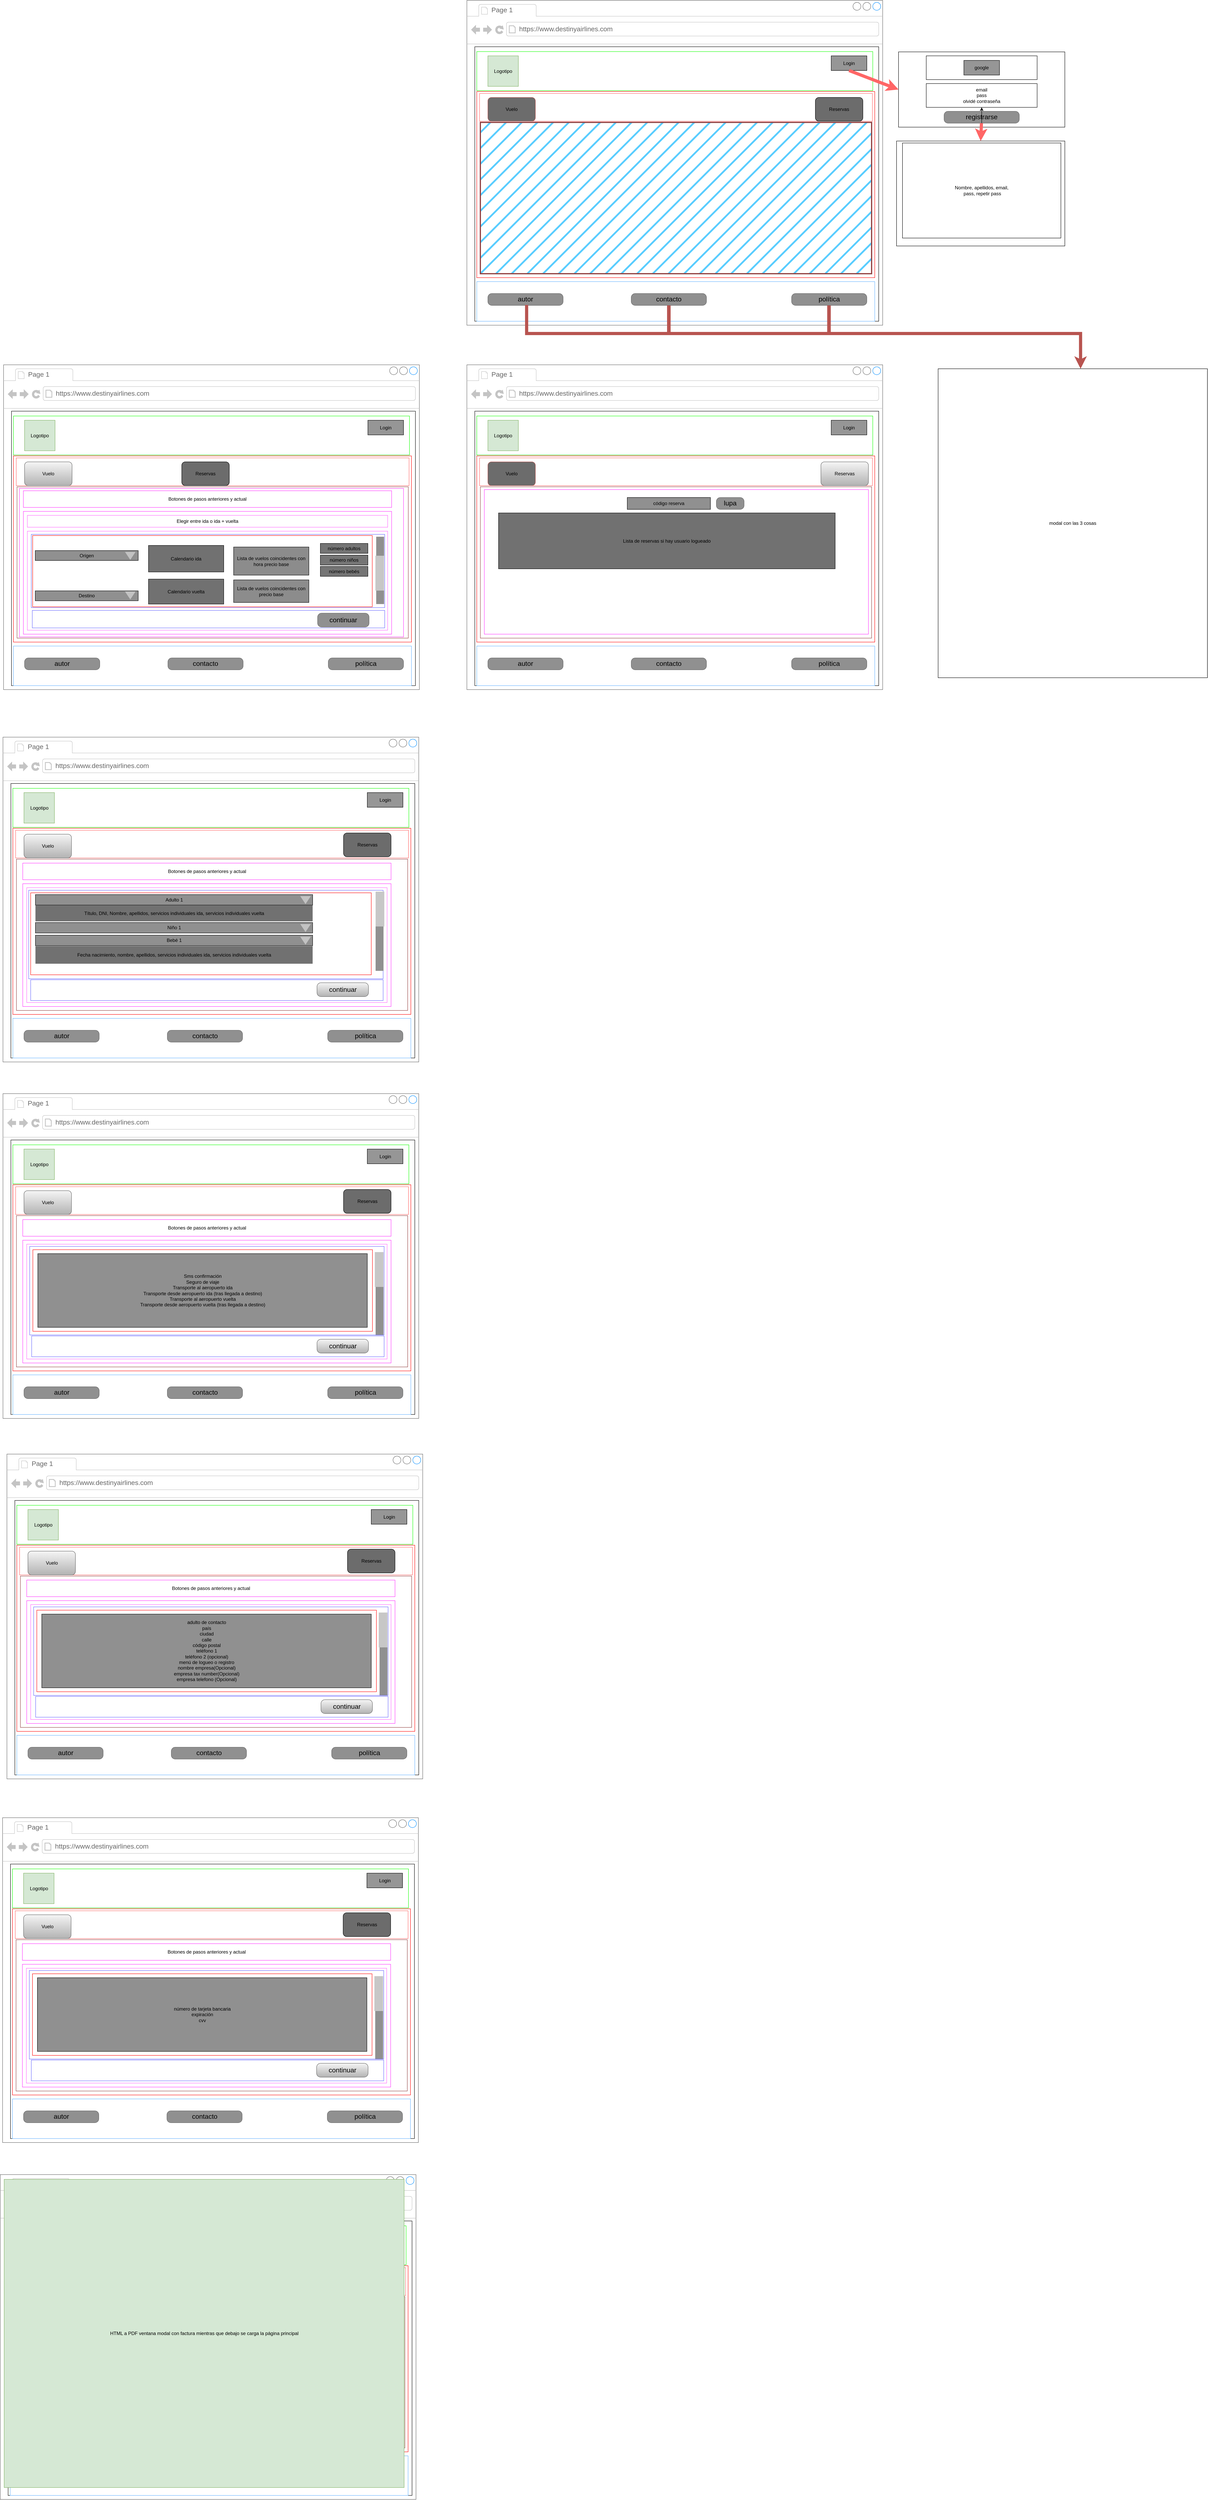 <mxfile version="22.1.18" type="device">
  <diagram name="Page-1" id="2cc2dc42-3aac-f2a9-1cec-7a8b7cbee084">
    <mxGraphModel dx="4813" dy="1960" grid="1" gridSize="10" guides="1" tooltips="1" connect="1" arrows="1" fold="1" page="1" pageScale="1" pageWidth="1100" pageHeight="850" background="#ffffff" math="0" shadow="0">
      <root>
        <mxCell id="0" />
        <mxCell id="1" parent="0" />
        <mxCell id="TsPBkzvTEIkQyb0a5XzL-318" value="" style="rounded=0;whiteSpace=wrap;html=1;strokeColor=none;fillColor=#C7C7C7;" parent="1" vertex="1">
          <mxGeometry x="-119.5" y="5929" width="22" height="88" as="geometry" />
        </mxCell>
        <mxCell id="7026571954dc6520-1" value="" style="strokeWidth=1;shadow=0;dashed=0;align=center;html=1;shape=mxgraph.mockup.containers.browserWindow;rSize=0;strokeColor=#666666;mainText=,;recursiveResize=0;rounded=0;labelBackgroundColor=none;fontFamily=Verdana;fontSize=12" parent="1" vertex="1">
          <mxGeometry x="120" y="40" width="1050" height="820" as="geometry" />
        </mxCell>
        <mxCell id="TsPBkzvTEIkQyb0a5XzL-14" value="" style="rounded=0;whiteSpace=wrap;html=1;fillColor=none;" parent="7026571954dc6520-1" vertex="1">
          <mxGeometry x="20" y="117" width="1020" height="693" as="geometry" />
        </mxCell>
        <mxCell id="7026571954dc6520-2" value="Page 1" style="strokeWidth=1;shadow=0;dashed=0;align=center;html=1;shape=mxgraph.mockup.containers.anchor;fontSize=17;fontColor=#666666;align=left;" parent="7026571954dc6520-1" vertex="1">
          <mxGeometry x="60" y="12" width="110" height="26" as="geometry" />
        </mxCell>
        <mxCell id="7026571954dc6520-3" value="https://www.destinyairlines.com" style="strokeWidth=1;shadow=0;dashed=0;align=center;html=1;shape=mxgraph.mockup.containers.anchor;rSize=0;fontSize=17;fontColor=#666666;align=left;" parent="7026571954dc6520-1" vertex="1">
          <mxGeometry x="130" y="60" width="250" height="26" as="geometry" />
        </mxCell>
        <mxCell id="TsPBkzvTEIkQyb0a5XzL-1" value="Logotipo" style="whiteSpace=wrap;html=1;aspect=fixed;fillColor=#d5e8d4;strokeColor=#82b366;rounded=0;glass=0;shadow=0;" parent="7026571954dc6520-1" vertex="1">
          <mxGeometry x="53" y="140" width="77" height="77" as="geometry" />
        </mxCell>
        <mxCell id="TsPBkzvTEIkQyb0a5XzL-3" value="" style="rounded=0;whiteSpace=wrap;html=1;fillColor=none;strokeColor=#11FF00;" parent="7026571954dc6520-1" vertex="1">
          <mxGeometry x="25" y="129.25" width="1000" height="98.5" as="geometry" />
        </mxCell>
        <mxCell id="TsPBkzvTEIkQyb0a5XzL-2" value="Login" style="rounded=0;whiteSpace=wrap;html=1;fillColor=#969696;" parent="7026571954dc6520-1" vertex="1">
          <mxGeometry x="920" y="140" width="90" height="37" as="geometry" />
        </mxCell>
        <mxCell id="TsPBkzvTEIkQyb0a5XzL-4" value="" style="rounded=0;whiteSpace=wrap;html=1;fillColor=none;strokeColor=#FF0000;" parent="7026571954dc6520-1" vertex="1">
          <mxGeometry x="25" y="230" width="1005" height="470" as="geometry" />
        </mxCell>
        <mxCell id="TsPBkzvTEIkQyb0a5XzL-5" value="" style="rounded=0;whiteSpace=wrap;html=1;fillColor=none;strokeColor=#FF6363;" parent="7026571954dc6520-1" vertex="1">
          <mxGeometry x="32" y="235" width="992" height="70" as="geometry" />
        </mxCell>
        <mxCell id="TsPBkzvTEIkQyb0a5XzL-6" value="Vuelo" style="rounded=1;whiteSpace=wrap;html=1;fillColor=#6c6c6c;strokeColor=#b85450;" parent="7026571954dc6520-1" vertex="1">
          <mxGeometry x="53" y="245" width="120" height="60" as="geometry" />
        </mxCell>
        <mxCell id="TsPBkzvTEIkQyb0a5XzL-7" value="Reservas" style="rounded=1;whiteSpace=wrap;html=1;fillColor=#6c6c6c;" parent="7026571954dc6520-1" vertex="1">
          <mxGeometry x="880" y="245" width="120" height="60" as="geometry" />
        </mxCell>
        <mxCell id="TsPBkzvTEIkQyb0a5XzL-9" value="" style="rounded=0;whiteSpace=wrap;html=1;fillColor=#59CDFF;strokeColor=#914040;fillStyle=hatch;shadow=0;strokeWidth=3;" parent="7026571954dc6520-1" vertex="1">
          <mxGeometry x="34" y="308" width="988" height="382" as="geometry" />
        </mxCell>
        <mxCell id="TsPBkzvTEIkQyb0a5XzL-13" value="" style="rounded=0;whiteSpace=wrap;html=1;fillColor=none;strokeColor=#66B2FF;" parent="7026571954dc6520-1" vertex="1">
          <mxGeometry x="25" y="710" width="1005" height="100" as="geometry" />
        </mxCell>
        <mxCell id="7026571954dc6520-18" value="autor" style="strokeWidth=1;shadow=0;dashed=0;align=center;html=1;shape=mxgraph.mockup.buttons.button;strokeColor=#666666;mainText=;buttonStyle=round;fontSize=17;fontStyle=0;fillColor=#909090;whiteSpace=wrap;rounded=0;labelBackgroundColor=none;" parent="7026571954dc6520-1" vertex="1">
          <mxGeometry x="53" y="740" width="190" height="30" as="geometry" />
        </mxCell>
        <mxCell id="7026571954dc6520-19" value="contacto" style="strokeWidth=1;shadow=0;dashed=0;align=center;html=1;shape=mxgraph.mockup.buttons.button;strokeColor=#666666;mainText=;buttonStyle=round;fontSize=17;fontStyle=0;fillColor=#909090;whiteSpace=wrap;rounded=0;labelBackgroundColor=none;" parent="7026571954dc6520-1" vertex="1">
          <mxGeometry x="415" y="740" width="190" height="30" as="geometry" />
        </mxCell>
        <mxCell id="TsPBkzvTEIkQyb0a5XzL-15" value="política" style="strokeWidth=1;shadow=0;dashed=0;align=center;html=1;shape=mxgraph.mockup.buttons.button;strokeColor=#666666;mainText=;buttonStyle=round;fontSize=17;fontStyle=0;fillColor=#909090;whiteSpace=wrap;rounded=0;labelBackgroundColor=none;" parent="7026571954dc6520-1" vertex="1">
          <mxGeometry x="820" y="740" width="190" height="30" as="geometry" />
        </mxCell>
        <mxCell id="TsPBkzvTEIkQyb0a5XzL-335" value="" style="endArrow=none;html=1;rounded=0;fillColor=#f8cecc;strokeColor=#b85450;strokeWidth=9;" parent="7026571954dc6520-1" edge="1">
          <mxGeometry width="50" height="50" relative="1" as="geometry">
            <mxPoint x="914.41" y="840" as="sourcePoint" />
            <mxPoint x="914.41" y="770" as="targetPoint" />
          </mxGeometry>
        </mxCell>
        <mxCell id="TsPBkzvTEIkQyb0a5XzL-17" value="" style="strokeWidth=1;shadow=0;dashed=0;align=center;html=1;shape=mxgraph.mockup.containers.browserWindow;rSize=0;strokeColor=#666666;mainText=,;recursiveResize=0;rounded=0;labelBackgroundColor=none;fontFamily=Verdana;fontSize=12" parent="1" vertex="1">
          <mxGeometry x="-1050" y="960" width="1050" height="820" as="geometry" />
        </mxCell>
        <mxCell id="TsPBkzvTEIkQyb0a5XzL-228" value="" style="rounded=0;whiteSpace=wrap;html=1;fillColor=none;strokeColor=#6666FF;" parent="TsPBkzvTEIkQyb0a5XzL-17" vertex="1">
          <mxGeometry x="70" y="428" width="892.5" height="185" as="geometry" />
        </mxCell>
        <mxCell id="TsPBkzvTEIkQyb0a5XzL-229" value="" style="rounded=0;whiteSpace=wrap;html=1;fillColor=none;strokeColor=#ff0000;" parent="TsPBkzvTEIkQyb0a5XzL-17" vertex="1">
          <mxGeometry x="73.5" y="431" width="857.5" height="180" as="geometry" />
        </mxCell>
        <mxCell id="TsPBkzvTEIkQyb0a5XzL-145" value="" style="rounded=0;whiteSpace=wrap;html=1;fillColor=none;strokeColor=#FF33FF;" parent="TsPBkzvTEIkQyb0a5XzL-17" vertex="1">
          <mxGeometry x="40" y="312" width="970" height="375" as="geometry" />
        </mxCell>
        <mxCell id="TsPBkzvTEIkQyb0a5XzL-18" value="" style="rounded=0;whiteSpace=wrap;html=1;fillColor=none;" parent="TsPBkzvTEIkQyb0a5XzL-17" vertex="1">
          <mxGeometry x="20" y="117" width="1020" height="693" as="geometry" />
        </mxCell>
        <mxCell id="TsPBkzvTEIkQyb0a5XzL-19" value="Page 1" style="strokeWidth=1;shadow=0;dashed=0;align=center;html=1;shape=mxgraph.mockup.containers.anchor;fontSize=17;fontColor=#666666;align=left;" parent="TsPBkzvTEIkQyb0a5XzL-17" vertex="1">
          <mxGeometry x="60" y="12" width="110" height="26" as="geometry" />
        </mxCell>
        <mxCell id="TsPBkzvTEIkQyb0a5XzL-20" value="https://www.destinyairlines.com" style="strokeWidth=1;shadow=0;dashed=0;align=center;html=1;shape=mxgraph.mockup.containers.anchor;rSize=0;fontSize=17;fontColor=#666666;align=left;" parent="TsPBkzvTEIkQyb0a5XzL-17" vertex="1">
          <mxGeometry x="130" y="60" width="250" height="26" as="geometry" />
        </mxCell>
        <mxCell id="TsPBkzvTEIkQyb0a5XzL-21" value="Logotipo" style="whiteSpace=wrap;html=1;aspect=fixed;fillColor=#d5e8d4;strokeColor=#82b366;rounded=0;glass=0;shadow=0;" parent="TsPBkzvTEIkQyb0a5XzL-17" vertex="1">
          <mxGeometry x="53" y="140" width="77" height="77" as="geometry" />
        </mxCell>
        <mxCell id="TsPBkzvTEIkQyb0a5XzL-22" value="" style="rounded=0;whiteSpace=wrap;html=1;fillColor=none;strokeColor=#11FF00;" parent="TsPBkzvTEIkQyb0a5XzL-17" vertex="1">
          <mxGeometry x="25" y="129.25" width="1000" height="98.5" as="geometry" />
        </mxCell>
        <mxCell id="TsPBkzvTEIkQyb0a5XzL-23" value="Login" style="rounded=0;whiteSpace=wrap;html=1;fillColor=#969696;" parent="TsPBkzvTEIkQyb0a5XzL-17" vertex="1">
          <mxGeometry x="920" y="140" width="90" height="37" as="geometry" />
        </mxCell>
        <mxCell id="TsPBkzvTEIkQyb0a5XzL-24" value="" style="rounded=0;whiteSpace=wrap;html=1;fillColor=none;strokeColor=#FF0000;" parent="TsPBkzvTEIkQyb0a5XzL-17" vertex="1">
          <mxGeometry x="25" y="230" width="1005" height="470" as="geometry" />
        </mxCell>
        <mxCell id="TsPBkzvTEIkQyb0a5XzL-25" value="" style="rounded=0;whiteSpace=wrap;html=1;fillColor=none;strokeColor=#FF6363;" parent="TsPBkzvTEIkQyb0a5XzL-17" vertex="1">
          <mxGeometry x="32" y="235" width="992" height="70" as="geometry" />
        </mxCell>
        <mxCell id="TsPBkzvTEIkQyb0a5XzL-26" value="Vuelo" style="rounded=1;whiteSpace=wrap;html=1;fillColor=#f5f5f5;strokeColor=#666666;gradientColor=#b3b3b3;" parent="TsPBkzvTEIkQyb0a5XzL-17" vertex="1">
          <mxGeometry x="53" y="245" width="120" height="60" as="geometry" />
        </mxCell>
        <mxCell id="TsPBkzvTEIkQyb0a5XzL-27" value="Reservas" style="rounded=1;whiteSpace=wrap;html=1;fillColor=#6c6c6c;" parent="TsPBkzvTEIkQyb0a5XzL-17" vertex="1">
          <mxGeometry x="450" y="245" width="120" height="60" as="geometry" />
        </mxCell>
        <mxCell id="TsPBkzvTEIkQyb0a5XzL-29" value="" style="rounded=0;whiteSpace=wrap;html=1;fillColor=none;strokeColor=#914040;" parent="TsPBkzvTEIkQyb0a5XzL-17" vertex="1">
          <mxGeometry x="34" y="308" width="988" height="382" as="geometry" />
        </mxCell>
        <mxCell id="TsPBkzvTEIkQyb0a5XzL-32" value="" style="rounded=0;whiteSpace=wrap;html=1;fillColor=none;strokeColor=#66B2FF;" parent="TsPBkzvTEIkQyb0a5XzL-17" vertex="1">
          <mxGeometry x="25" y="710" width="1005" height="100" as="geometry" />
        </mxCell>
        <mxCell id="TsPBkzvTEIkQyb0a5XzL-33" value="autor" style="strokeWidth=1;shadow=0;dashed=0;align=center;html=1;shape=mxgraph.mockup.buttons.button;strokeColor=#666666;mainText=;buttonStyle=round;fontSize=17;fontStyle=0;fillColor=#909090;whiteSpace=wrap;rounded=0;labelBackgroundColor=none;" parent="TsPBkzvTEIkQyb0a5XzL-17" vertex="1">
          <mxGeometry x="53" y="740" width="190" height="30" as="geometry" />
        </mxCell>
        <mxCell id="TsPBkzvTEIkQyb0a5XzL-34" value="contacto" style="strokeWidth=1;shadow=0;dashed=0;align=center;html=1;shape=mxgraph.mockup.buttons.button;strokeColor=#666666;mainText=;buttonStyle=round;fontSize=17;fontStyle=0;fillColor=#909090;whiteSpace=wrap;rounded=0;labelBackgroundColor=none;" parent="TsPBkzvTEIkQyb0a5XzL-17" vertex="1">
          <mxGeometry x="415" y="740" width="190" height="30" as="geometry" />
        </mxCell>
        <mxCell id="TsPBkzvTEIkQyb0a5XzL-35" value="política" style="strokeWidth=1;shadow=0;dashed=0;align=center;html=1;shape=mxgraph.mockup.buttons.button;strokeColor=#666666;mainText=;buttonStyle=round;fontSize=17;fontStyle=0;fillColor=#909090;whiteSpace=wrap;rounded=0;labelBackgroundColor=none;" parent="TsPBkzvTEIkQyb0a5XzL-17" vertex="1">
          <mxGeometry x="820" y="740" width="190" height="30" as="geometry" />
        </mxCell>
        <mxCell id="TsPBkzvTEIkQyb0a5XzL-77" value="Botones de pasos anteriores y actual" style="rounded=0;whiteSpace=wrap;html=1;fillColor=none;strokeColor=#FF33FF;" parent="TsPBkzvTEIkQyb0a5XzL-17" vertex="1">
          <mxGeometry x="50" y="318" width="930" height="42" as="geometry" />
        </mxCell>
        <mxCell id="TsPBkzvTEIkQyb0a5XzL-78" value="" style="rounded=0;whiteSpace=wrap;html=1;fillColor=none;strokeColor=#FF33FF;" parent="TsPBkzvTEIkQyb0a5XzL-17" vertex="1">
          <mxGeometry x="50" y="370" width="930" height="310" as="geometry" />
        </mxCell>
        <mxCell id="TsPBkzvTEIkQyb0a5XzL-80" value="Elegir entre ida o ida + vuelta" style="rounded=0;whiteSpace=wrap;html=1;fillColor=none;strokeColor=#FF66FF;" parent="TsPBkzvTEIkQyb0a5XzL-17" vertex="1">
          <mxGeometry x="60" y="380" width="910" height="30" as="geometry" />
        </mxCell>
        <mxCell id="TsPBkzvTEIkQyb0a5XzL-81" value="" style="rounded=0;whiteSpace=wrap;html=1;fillColor=none;strokeColor=#FF66FF;" parent="TsPBkzvTEIkQyb0a5XzL-17" vertex="1">
          <mxGeometry x="60" y="420" width="910" height="250" as="geometry" />
        </mxCell>
        <mxCell id="TsPBkzvTEIkQyb0a5XzL-82" value="Origen" style="rounded=0;whiteSpace=wrap;html=1;fillColor=#909090;" parent="TsPBkzvTEIkQyb0a5XzL-17" vertex="1">
          <mxGeometry x="80" y="469" width="260" height="25" as="geometry" />
        </mxCell>
        <mxCell id="TsPBkzvTEIkQyb0a5XzL-83" value="" style="group" parent="TsPBkzvTEIkQyb0a5XzL-17" vertex="1" connectable="0">
          <mxGeometry x="930" y="430" width="31" height="360" as="geometry" />
        </mxCell>
        <mxCell id="TsPBkzvTEIkQyb0a5XzL-30" value="" style="rounded=0;whiteSpace=wrap;html=1;fillColor=#909090;strokeColor=none;" parent="TsPBkzvTEIkQyb0a5XzL-83" vertex="1">
          <mxGeometry x="11" y="4" width="20" height="170" as="geometry" />
        </mxCell>
        <mxCell id="TsPBkzvTEIkQyb0a5XzL-31" value="" style="rounded=0;whiteSpace=wrap;html=1;strokeColor=none;fillColor=#C7C7C7;" parent="TsPBkzvTEIkQyb0a5XzL-83" vertex="1">
          <mxGeometry x="9" y="52" width="22" height="88" as="geometry" />
        </mxCell>
        <mxCell id="TsPBkzvTEIkQyb0a5XzL-85" value="Destino" style="rounded=0;whiteSpace=wrap;html=1;fillColor=#909090;" parent="TsPBkzvTEIkQyb0a5XzL-17" vertex="1">
          <mxGeometry x="80" y="570.67" width="260" height="25" as="geometry" />
        </mxCell>
        <mxCell id="TsPBkzvTEIkQyb0a5XzL-86" value="" style="triangle;whiteSpace=wrap;html=1;rotation=90;fillColor=#C2C2C2;strokeColor=none;" parent="TsPBkzvTEIkQyb0a5XzL-17" vertex="1">
          <mxGeometry x="310" y="469" width="20" height="26.67" as="geometry" />
        </mxCell>
        <mxCell id="TsPBkzvTEIkQyb0a5XzL-87" value="" style="triangle;whiteSpace=wrap;html=1;rotation=90;fillColor=#C2C2C2;strokeColor=none;" parent="TsPBkzvTEIkQyb0a5XzL-17" vertex="1">
          <mxGeometry x="310" y="569.0" width="20" height="26.67" as="geometry" />
        </mxCell>
        <mxCell id="TsPBkzvTEIkQyb0a5XzL-90" value="Calendario ida" style="rounded=0;whiteSpace=wrap;html=1;fillColor=#717171;" parent="TsPBkzvTEIkQyb0a5XzL-17" vertex="1">
          <mxGeometry x="366" y="456" width="190" height="67" as="geometry" />
        </mxCell>
        <mxCell id="TsPBkzvTEIkQyb0a5XzL-91" value="Calendario vuelta" style="rounded=0;whiteSpace=wrap;html=1;fillColor=#717171;" parent="TsPBkzvTEIkQyb0a5XzL-17" vertex="1">
          <mxGeometry x="366" y="541" width="190" height="63" as="geometry" />
        </mxCell>
        <mxCell id="TsPBkzvTEIkQyb0a5XzL-92" value="Lista de vuelos coincidentes con hora precio base" style="rounded=0;whiteSpace=wrap;html=1;fillColor=#8c8c8c;" parent="TsPBkzvTEIkQyb0a5XzL-17" vertex="1">
          <mxGeometry x="581" y="460" width="190" height="71" as="geometry" />
        </mxCell>
        <mxCell id="TsPBkzvTEIkQyb0a5XzL-93" value="Lista de vuelos coincidentes con precio base" style="rounded=0;whiteSpace=wrap;html=1;fillColor=#8c8c8c;" parent="TsPBkzvTEIkQyb0a5XzL-17" vertex="1">
          <mxGeometry x="581" y="543" width="190" height="57" as="geometry" />
        </mxCell>
        <mxCell id="TsPBkzvTEIkQyb0a5XzL-95" value="número adultos" style="rounded=0;whiteSpace=wrap;html=1;fillColor=#757575;" parent="TsPBkzvTEIkQyb0a5XzL-17" vertex="1">
          <mxGeometry x="800" y="451" width="120" height="25" as="geometry" />
        </mxCell>
        <mxCell id="TsPBkzvTEIkQyb0a5XzL-97" value="número niños" style="rounded=0;whiteSpace=wrap;html=1;fillColor=#757575;" parent="TsPBkzvTEIkQyb0a5XzL-17" vertex="1">
          <mxGeometry x="800" y="480.5" width="120" height="25" as="geometry" />
        </mxCell>
        <mxCell id="TsPBkzvTEIkQyb0a5XzL-98" value="número bebés" style="rounded=0;whiteSpace=wrap;html=1;fillColor=#757575;" parent="TsPBkzvTEIkQyb0a5XzL-17" vertex="1">
          <mxGeometry x="800" y="509.0" width="120" height="25" as="geometry" />
        </mxCell>
        <mxCell id="TsPBkzvTEIkQyb0a5XzL-101" value="continuar" style="strokeWidth=1;shadow=0;dashed=0;align=center;html=1;shape=mxgraph.mockup.buttons.button;strokeColor=#666666;mainText=;buttonStyle=round;fontSize=17;fontStyle=0;fillColor=#909090;whiteSpace=wrap;rounded=0;labelBackgroundColor=none;" parent="TsPBkzvTEIkQyb0a5XzL-17" vertex="1">
          <mxGeometry x="793" y="627" width="130" height="35" as="geometry" />
        </mxCell>
        <mxCell id="TsPBkzvTEIkQyb0a5XzL-227" value="" style="rounded=0;whiteSpace=wrap;html=1;fillColor=none;strokeColor=#6666FF;" parent="TsPBkzvTEIkQyb0a5XzL-17" vertex="1">
          <mxGeometry x="72.5" y="620" width="890" height="44.25" as="geometry" />
        </mxCell>
        <mxCell id="TsPBkzvTEIkQyb0a5XzL-55" value="" style="strokeWidth=1;shadow=0;dashed=0;align=center;html=1;shape=mxgraph.mockup.containers.browserWindow;rSize=0;strokeColor=#666666;mainText=,;recursiveResize=0;rounded=0;labelBackgroundColor=none;fontFamily=Verdana;fontSize=12" parent="1" vertex="1">
          <mxGeometry x="120" y="960" width="1050" height="820" as="geometry" />
        </mxCell>
        <mxCell id="TsPBkzvTEIkQyb0a5XzL-60" value="" style="rounded=0;whiteSpace=wrap;html=1;fillColor=none;strokeColor=#11FF00;" parent="TsPBkzvTEIkQyb0a5XzL-55" vertex="1">
          <mxGeometry x="25" y="129.25" width="1000" height="98.5" as="geometry" />
        </mxCell>
        <mxCell id="TsPBkzvTEIkQyb0a5XzL-56" value="" style="rounded=0;whiteSpace=wrap;html=1;fillColor=none;" parent="TsPBkzvTEIkQyb0a5XzL-55" vertex="1">
          <mxGeometry x="20" y="117" width="1020" height="693" as="geometry" />
        </mxCell>
        <mxCell id="TsPBkzvTEIkQyb0a5XzL-57" value="Page 1" style="strokeWidth=1;shadow=0;dashed=0;align=center;html=1;shape=mxgraph.mockup.containers.anchor;fontSize=17;fontColor=#666666;align=left;" parent="TsPBkzvTEIkQyb0a5XzL-55" vertex="1">
          <mxGeometry x="60" y="12" width="110" height="26" as="geometry" />
        </mxCell>
        <mxCell id="TsPBkzvTEIkQyb0a5XzL-58" value="https://www.destinyairlines.com" style="strokeWidth=1;shadow=0;dashed=0;align=center;html=1;shape=mxgraph.mockup.containers.anchor;rSize=0;fontSize=17;fontColor=#666666;align=left;" parent="TsPBkzvTEIkQyb0a5XzL-55" vertex="1">
          <mxGeometry x="130" y="60" width="250" height="26" as="geometry" />
        </mxCell>
        <mxCell id="TsPBkzvTEIkQyb0a5XzL-59" value="Logotipo" style="whiteSpace=wrap;html=1;aspect=fixed;fillColor=#d5e8d4;strokeColor=#82b366;rounded=0;glass=0;shadow=0;" parent="TsPBkzvTEIkQyb0a5XzL-55" vertex="1">
          <mxGeometry x="53" y="140" width="77" height="77" as="geometry" />
        </mxCell>
        <mxCell id="TsPBkzvTEIkQyb0a5XzL-61" value="Login" style="rounded=0;whiteSpace=wrap;html=1;fillColor=#969696;" parent="TsPBkzvTEIkQyb0a5XzL-55" vertex="1">
          <mxGeometry x="920" y="140" width="90" height="37" as="geometry" />
        </mxCell>
        <mxCell id="TsPBkzvTEIkQyb0a5XzL-62" value="" style="rounded=0;whiteSpace=wrap;html=1;fillColor=none;strokeColor=#FF0000;" parent="TsPBkzvTEIkQyb0a5XzL-55" vertex="1">
          <mxGeometry x="25" y="230" width="1005" height="470" as="geometry" />
        </mxCell>
        <mxCell id="TsPBkzvTEIkQyb0a5XzL-63" value="" style="rounded=0;whiteSpace=wrap;html=1;fillColor=none;strokeColor=#FF6363;" parent="TsPBkzvTEIkQyb0a5XzL-55" vertex="1">
          <mxGeometry x="32" y="235" width="992" height="70" as="geometry" />
        </mxCell>
        <mxCell id="TsPBkzvTEIkQyb0a5XzL-64" value="Vuelo" style="rounded=1;whiteSpace=wrap;html=1;fillColor=#6c6c6c;strokeColor=#b85450;" parent="TsPBkzvTEIkQyb0a5XzL-55" vertex="1">
          <mxGeometry x="53" y="245" width="120" height="60" as="geometry" />
        </mxCell>
        <mxCell id="TsPBkzvTEIkQyb0a5XzL-65" value="Reservas" style="rounded=1;whiteSpace=wrap;html=1;fillColor=#f5f5f5;gradientColor=#b3b3b3;strokeColor=#666666;" parent="TsPBkzvTEIkQyb0a5XzL-55" vertex="1">
          <mxGeometry x="894" y="245" width="120" height="60" as="geometry" />
        </mxCell>
        <mxCell id="TsPBkzvTEIkQyb0a5XzL-67" value="" style="rounded=0;whiteSpace=wrap;html=1;fillColor=none;strokeColor=#914040;" parent="TsPBkzvTEIkQyb0a5XzL-55" vertex="1">
          <mxGeometry x="34" y="308" width="988" height="382" as="geometry" />
        </mxCell>
        <mxCell id="TsPBkzvTEIkQyb0a5XzL-70" value="" style="rounded=0;whiteSpace=wrap;html=1;fillColor=none;strokeColor=#66B2FF;" parent="TsPBkzvTEIkQyb0a5XzL-55" vertex="1">
          <mxGeometry x="25" y="710" width="1005" height="100" as="geometry" />
        </mxCell>
        <mxCell id="TsPBkzvTEIkQyb0a5XzL-71" value="autor" style="strokeWidth=1;shadow=0;dashed=0;align=center;html=1;shape=mxgraph.mockup.buttons.button;strokeColor=#666666;mainText=;buttonStyle=round;fontSize=17;fontStyle=0;fillColor=#909090;whiteSpace=wrap;rounded=0;labelBackgroundColor=none;" parent="TsPBkzvTEIkQyb0a5XzL-55" vertex="1">
          <mxGeometry x="53" y="740" width="190" height="30" as="geometry" />
        </mxCell>
        <mxCell id="TsPBkzvTEIkQyb0a5XzL-72" value="contacto" style="strokeWidth=1;shadow=0;dashed=0;align=center;html=1;shape=mxgraph.mockup.buttons.button;strokeColor=#666666;mainText=;buttonStyle=round;fontSize=17;fontStyle=0;fillColor=#909090;whiteSpace=wrap;rounded=0;labelBackgroundColor=none;" parent="TsPBkzvTEIkQyb0a5XzL-55" vertex="1">
          <mxGeometry x="415" y="740" width="190" height="30" as="geometry" />
        </mxCell>
        <mxCell id="TsPBkzvTEIkQyb0a5XzL-73" value="política" style="strokeWidth=1;shadow=0;dashed=0;align=center;html=1;shape=mxgraph.mockup.buttons.button;strokeColor=#666666;mainText=;buttonStyle=round;fontSize=17;fontStyle=0;fillColor=#909090;whiteSpace=wrap;rounded=0;labelBackgroundColor=none;" parent="TsPBkzvTEIkQyb0a5XzL-55" vertex="1">
          <mxGeometry x="820" y="740" width="190" height="30" as="geometry" />
        </mxCell>
        <mxCell id="TsPBkzvTEIkQyb0a5XzL-142" value="código reserva" style="rounded=0;whiteSpace=wrap;html=1;fillColor=#909090;" parent="TsPBkzvTEIkQyb0a5XzL-55" vertex="1">
          <mxGeometry x="405" y="335" width="210" height="30" as="geometry" />
        </mxCell>
        <mxCell id="TsPBkzvTEIkQyb0a5XzL-143" value="lupa" style="strokeWidth=1;shadow=0;dashed=0;align=center;html=1;shape=mxgraph.mockup.buttons.button;strokeColor=#666666;mainText=;buttonStyle=round;fontSize=17;fontStyle=0;fillColor=#909090;whiteSpace=wrap;rounded=0;labelBackgroundColor=none;" parent="TsPBkzvTEIkQyb0a5XzL-55" vertex="1">
          <mxGeometry x="630" y="335" width="70" height="30" as="geometry" />
        </mxCell>
        <mxCell id="TsPBkzvTEIkQyb0a5XzL-144" value="Lista de reservas si hay usuario logueado" style="rounded=0;whiteSpace=wrap;html=1;fillColor=#717171;" parent="TsPBkzvTEIkQyb0a5XzL-55" vertex="1">
          <mxGeometry x="80" y="374" width="850" height="141" as="geometry" />
        </mxCell>
        <mxCell id="TsPBkzvTEIkQyb0a5XzL-146" value="" style="rounded=0;whiteSpace=wrap;html=1;fillColor=none;strokeColor=#FF33FF;" parent="TsPBkzvTEIkQyb0a5XzL-55" vertex="1">
          <mxGeometry x="44" y="315" width="970" height="365" as="geometry" />
        </mxCell>
        <mxCell id="TsPBkzvTEIkQyb0a5XzL-150" value="" style="strokeWidth=1;shadow=0;dashed=0;align=center;html=1;shape=mxgraph.mockup.containers.browserWindow;rSize=0;strokeColor=#666666;mainText=,;recursiveResize=0;rounded=0;labelBackgroundColor=none;fontFamily=Verdana;fontSize=12" parent="1" vertex="1">
          <mxGeometry x="-1051.5" y="1900" width="1050" height="820" as="geometry" />
        </mxCell>
        <mxCell id="TsPBkzvTEIkQyb0a5XzL-231" value="" style="rounded=0;whiteSpace=wrap;html=1;fillColor=none;strokeColor=#ff0000;" parent="TsPBkzvTEIkQyb0a5XzL-150" vertex="1">
          <mxGeometry x="70" y="393" width="860" height="207" as="geometry" />
        </mxCell>
        <mxCell id="TsPBkzvTEIkQyb0a5XzL-222" value="" style="rounded=0;whiteSpace=wrap;html=1;fillColor=none;strokeColor=#6666FF;" parent="TsPBkzvTEIkQyb0a5XzL-150" vertex="1">
          <mxGeometry x="65" y="386.5" width="895" height="223.5" as="geometry" />
        </mxCell>
        <mxCell id="TsPBkzvTEIkQyb0a5XzL-151" value="" style="rounded=0;whiteSpace=wrap;html=1;fillColor=none;" parent="TsPBkzvTEIkQyb0a5XzL-150" vertex="1">
          <mxGeometry x="20" y="117" width="1020" height="693" as="geometry" />
        </mxCell>
        <mxCell id="TsPBkzvTEIkQyb0a5XzL-152" value="Page 1" style="strokeWidth=1;shadow=0;dashed=0;align=center;html=1;shape=mxgraph.mockup.containers.anchor;fontSize=17;fontColor=#666666;align=left;" parent="TsPBkzvTEIkQyb0a5XzL-150" vertex="1">
          <mxGeometry x="60" y="12" width="110" height="26" as="geometry" />
        </mxCell>
        <mxCell id="TsPBkzvTEIkQyb0a5XzL-153" value="https://www.destinyairlines.com" style="strokeWidth=1;shadow=0;dashed=0;align=center;html=1;shape=mxgraph.mockup.containers.anchor;rSize=0;fontSize=17;fontColor=#666666;align=left;" parent="TsPBkzvTEIkQyb0a5XzL-150" vertex="1">
          <mxGeometry x="130" y="60" width="250" height="26" as="geometry" />
        </mxCell>
        <mxCell id="TsPBkzvTEIkQyb0a5XzL-154" value="Logotipo" style="whiteSpace=wrap;html=1;aspect=fixed;fillColor=#d5e8d4;strokeColor=#82b366;rounded=0;glass=0;shadow=0;" parent="TsPBkzvTEIkQyb0a5XzL-150" vertex="1">
          <mxGeometry x="53" y="140" width="77" height="77" as="geometry" />
        </mxCell>
        <mxCell id="TsPBkzvTEIkQyb0a5XzL-155" value="" style="rounded=0;whiteSpace=wrap;html=1;fillColor=none;strokeColor=#11FF00;" parent="TsPBkzvTEIkQyb0a5XzL-150" vertex="1">
          <mxGeometry x="25" y="129.25" width="1000" height="98.5" as="geometry" />
        </mxCell>
        <mxCell id="TsPBkzvTEIkQyb0a5XzL-156" value="Login" style="rounded=0;whiteSpace=wrap;html=1;fillColor=#969696;" parent="TsPBkzvTEIkQyb0a5XzL-150" vertex="1">
          <mxGeometry x="920" y="140" width="90" height="37" as="geometry" />
        </mxCell>
        <mxCell id="TsPBkzvTEIkQyb0a5XzL-157" value="" style="rounded=0;whiteSpace=wrap;html=1;fillColor=none;strokeColor=#FF0000;" parent="TsPBkzvTEIkQyb0a5XzL-150" vertex="1">
          <mxGeometry x="25" y="230" width="1005" height="470" as="geometry" />
        </mxCell>
        <mxCell id="TsPBkzvTEIkQyb0a5XzL-158" value="" style="rounded=0;whiteSpace=wrap;html=1;fillColor=none;strokeColor=#FF6363;" parent="TsPBkzvTEIkQyb0a5XzL-150" vertex="1">
          <mxGeometry x="32" y="235" width="992" height="70" as="geometry" />
        </mxCell>
        <mxCell id="TsPBkzvTEIkQyb0a5XzL-159" value="Vuelo" style="rounded=1;whiteSpace=wrap;html=1;fillColor=#f5f5f5;strokeColor=#666666;gradientColor=#b3b3b3;" parent="TsPBkzvTEIkQyb0a5XzL-150" vertex="1">
          <mxGeometry x="53" y="245" width="120" height="60" as="geometry" />
        </mxCell>
        <mxCell id="TsPBkzvTEIkQyb0a5XzL-160" value="Reservas" style="rounded=1;whiteSpace=wrap;html=1;fillColor=#6c6c6c;" parent="TsPBkzvTEIkQyb0a5XzL-150" vertex="1">
          <mxGeometry x="860" y="242" width="120" height="60" as="geometry" />
        </mxCell>
        <mxCell id="TsPBkzvTEIkQyb0a5XzL-162" value="" style="rounded=0;whiteSpace=wrap;html=1;fillColor=none;strokeColor=#914040;" parent="TsPBkzvTEIkQyb0a5XzL-150" vertex="1">
          <mxGeometry x="34" y="308" width="988" height="382" as="geometry" />
        </mxCell>
        <mxCell id="TsPBkzvTEIkQyb0a5XzL-163" value="" style="rounded=0;whiteSpace=wrap;html=1;fillColor=none;strokeColor=#66B2FF;" parent="TsPBkzvTEIkQyb0a5XzL-150" vertex="1">
          <mxGeometry x="25" y="710" width="1005" height="100" as="geometry" />
        </mxCell>
        <mxCell id="TsPBkzvTEIkQyb0a5XzL-164" value="autor" style="strokeWidth=1;shadow=0;dashed=0;align=center;html=1;shape=mxgraph.mockup.buttons.button;strokeColor=#666666;mainText=;buttonStyle=round;fontSize=17;fontStyle=0;fillColor=#909090;whiteSpace=wrap;rounded=0;labelBackgroundColor=none;" parent="TsPBkzvTEIkQyb0a5XzL-150" vertex="1">
          <mxGeometry x="53" y="740" width="190" height="30" as="geometry" />
        </mxCell>
        <mxCell id="TsPBkzvTEIkQyb0a5XzL-165" value="contacto" style="strokeWidth=1;shadow=0;dashed=0;align=center;html=1;shape=mxgraph.mockup.buttons.button;strokeColor=#666666;mainText=;buttonStyle=round;fontSize=17;fontStyle=0;fillColor=#909090;whiteSpace=wrap;rounded=0;labelBackgroundColor=none;" parent="TsPBkzvTEIkQyb0a5XzL-150" vertex="1">
          <mxGeometry x="415" y="740" width="190" height="30" as="geometry" />
        </mxCell>
        <mxCell id="TsPBkzvTEIkQyb0a5XzL-166" value="política" style="strokeWidth=1;shadow=0;dashed=0;align=center;html=1;shape=mxgraph.mockup.buttons.button;strokeColor=#666666;mainText=;buttonStyle=round;fontSize=17;fontStyle=0;fillColor=#909090;whiteSpace=wrap;rounded=0;labelBackgroundColor=none;" parent="TsPBkzvTEIkQyb0a5XzL-150" vertex="1">
          <mxGeometry x="820" y="740" width="190" height="30" as="geometry" />
        </mxCell>
        <mxCell id="TsPBkzvTEIkQyb0a5XzL-167" value="Botones de pasos anteriores y actual" style="rounded=0;whiteSpace=wrap;html=1;fillColor=none;strokeColor=#FF33FF;" parent="TsPBkzvTEIkQyb0a5XzL-150" vertex="1">
          <mxGeometry x="50" y="318" width="930" height="42" as="geometry" />
        </mxCell>
        <mxCell id="TsPBkzvTEIkQyb0a5XzL-168" value="" style="rounded=0;whiteSpace=wrap;html=1;fillColor=none;strokeColor=#FF33FF;" parent="TsPBkzvTEIkQyb0a5XzL-150" vertex="1">
          <mxGeometry x="50" y="370" width="930" height="310" as="geometry" />
        </mxCell>
        <mxCell id="TsPBkzvTEIkQyb0a5XzL-170" value="" style="rounded=0;whiteSpace=wrap;html=1;fillColor=none;strokeColor=#FF66FF;" parent="TsPBkzvTEIkQyb0a5XzL-150" vertex="1">
          <mxGeometry x="60" y="380" width="910" height="290" as="geometry" />
        </mxCell>
        <mxCell id="TsPBkzvTEIkQyb0a5XzL-171" value="" style="group" parent="TsPBkzvTEIkQyb0a5XzL-150" vertex="1" connectable="0">
          <mxGeometry x="930" y="430" width="31" height="360" as="geometry" />
        </mxCell>
        <mxCell id="TsPBkzvTEIkQyb0a5XzL-172" value="" style="rounded=0;whiteSpace=wrap;html=1;fillColor=#909090;strokeColor=none;" parent="TsPBkzvTEIkQyb0a5XzL-171" vertex="1">
          <mxGeometry x="11" y="-20" width="20" height="180" as="geometry" />
        </mxCell>
        <mxCell id="TsPBkzvTEIkQyb0a5XzL-174" value="continuar" style="strokeWidth=1;shadow=0;dashed=0;align=center;html=1;shape=mxgraph.mockup.buttons.button;strokeColor=#666666;mainText=;buttonStyle=round;fontSize=17;fontStyle=0;fillColor=#f5f5f5;whiteSpace=wrap;rounded=0;labelBackgroundColor=none;gradientColor=#b3b3b3;" parent="TsPBkzvTEIkQyb0a5XzL-150" vertex="1">
          <mxGeometry x="793" y="620" width="130" height="35" as="geometry" />
        </mxCell>
        <mxCell id="TsPBkzvTEIkQyb0a5XzL-175" value="" style="shape=crossbar;whiteSpace=wrap;html=1;rounded=1;direction=south;" parent="TsPBkzvTEIkQyb0a5XzL-150" vertex="1">
          <mxGeometry x="598" y="439" width="10" height="10" as="geometry" />
        </mxCell>
        <mxCell id="TsPBkzvTEIkQyb0a5XzL-177" value="Adulto 1" style="rounded=0;whiteSpace=wrap;html=1;fillColor=#909090;" parent="TsPBkzvTEIkQyb0a5XzL-150" vertex="1">
          <mxGeometry x="82" y="397.5" width="700" height="26.5" as="geometry" />
        </mxCell>
        <mxCell id="TsPBkzvTEIkQyb0a5XzL-178" value="" style="triangle;whiteSpace=wrap;html=1;rotation=90;fillColor=#C2C2C2;strokeColor=none;" parent="TsPBkzvTEIkQyb0a5XzL-150" vertex="1">
          <mxGeometry x="754" y="398" width="20" height="26.67" as="geometry" />
        </mxCell>
        <mxCell id="TsPBkzvTEIkQyb0a5XzL-179" value="Niño 1" style="rounded=0;whiteSpace=wrap;html=1;fillColor=#909090;" parent="TsPBkzvTEIkQyb0a5XzL-150" vertex="1">
          <mxGeometry x="82" y="468" width="700" height="26.5" as="geometry" />
        </mxCell>
        <mxCell id="TsPBkzvTEIkQyb0a5XzL-180" value="" style="triangle;whiteSpace=wrap;html=1;rotation=90;fillColor=#C2C2C2;strokeColor=none;" parent="TsPBkzvTEIkQyb0a5XzL-150" vertex="1">
          <mxGeometry x="754" y="468.5" width="20" height="26.67" as="geometry" />
        </mxCell>
        <mxCell id="TsPBkzvTEIkQyb0a5XzL-181" value="Título, DNI, Nombre, apellidos, servicios individuales ida, servicios individuales vuelta" style="rounded=0;whiteSpace=wrap;html=1;fillColor=#717171;strokeColor=none;" parent="TsPBkzvTEIkQyb0a5XzL-150" vertex="1">
          <mxGeometry x="82" y="424.67" width="700" height="40.33" as="geometry" />
        </mxCell>
        <mxCell id="TsPBkzvTEIkQyb0a5XzL-221" value="" style="rounded=0;whiteSpace=wrap;html=1;fillColor=none;strokeColor=#6666FF;" parent="TsPBkzvTEIkQyb0a5XzL-150" vertex="1">
          <mxGeometry x="70" y="612.5" width="890" height="52.5" as="geometry" />
        </mxCell>
        <mxCell id="TsPBkzvTEIkQyb0a5XzL-182" value="Bebé 1" style="rounded=0;whiteSpace=wrap;html=1;fillColor=#909090;" parent="1" vertex="1">
          <mxGeometry x="-969.5" y="2400" width="700" height="26.5" as="geometry" />
        </mxCell>
        <mxCell id="TsPBkzvTEIkQyb0a5XzL-183" value="" style="triangle;whiteSpace=wrap;html=1;rotation=90;fillColor=#C2C2C2;strokeColor=none;" parent="1" vertex="1">
          <mxGeometry x="-297.5" y="2400.5" width="20" height="26.67" as="geometry" />
        </mxCell>
        <mxCell id="TsPBkzvTEIkQyb0a5XzL-184" value="Fecha nacimiento, nombre, apellidos, servicios individuales ida, servicios individuales vuelta" style="rounded=0;whiteSpace=wrap;html=1;fillColor=#717171;strokeColor=none;" parent="1" vertex="1">
          <mxGeometry x="-969.5" y="2427.67" width="700" height="44.33" as="geometry" />
        </mxCell>
        <mxCell id="TsPBkzvTEIkQyb0a5XzL-185" value="" style="strokeWidth=1;shadow=0;dashed=0;align=center;html=1;shape=mxgraph.mockup.containers.browserWindow;rSize=0;strokeColor=#666666;mainText=,;recursiveResize=0;rounded=0;labelBackgroundColor=none;fontFamily=Verdana;fontSize=12" parent="1" vertex="1">
          <mxGeometry x="-1051.5" y="2800" width="1050" height="820" as="geometry" />
        </mxCell>
        <mxCell id="TsPBkzvTEIkQyb0a5XzL-186" value="" style="rounded=0;whiteSpace=wrap;html=1;fillColor=none;" parent="TsPBkzvTEIkQyb0a5XzL-185" vertex="1">
          <mxGeometry x="20" y="117" width="1020" height="693" as="geometry" />
        </mxCell>
        <mxCell id="TsPBkzvTEIkQyb0a5XzL-187" value="Page 1" style="strokeWidth=1;shadow=0;dashed=0;align=center;html=1;shape=mxgraph.mockup.containers.anchor;fontSize=17;fontColor=#666666;align=left;" parent="TsPBkzvTEIkQyb0a5XzL-185" vertex="1">
          <mxGeometry x="60" y="12" width="110" height="26" as="geometry" />
        </mxCell>
        <mxCell id="TsPBkzvTEIkQyb0a5XzL-188" value="https://www.destinyairlines.com" style="strokeWidth=1;shadow=0;dashed=0;align=center;html=1;shape=mxgraph.mockup.containers.anchor;rSize=0;fontSize=17;fontColor=#666666;align=left;" parent="TsPBkzvTEIkQyb0a5XzL-185" vertex="1">
          <mxGeometry x="130" y="60" width="250" height="26" as="geometry" />
        </mxCell>
        <mxCell id="TsPBkzvTEIkQyb0a5XzL-189" value="Logotipo" style="whiteSpace=wrap;html=1;aspect=fixed;fillColor=#d5e8d4;strokeColor=#82b366;rounded=0;glass=0;shadow=0;" parent="TsPBkzvTEIkQyb0a5XzL-185" vertex="1">
          <mxGeometry x="53" y="140" width="77" height="77" as="geometry" />
        </mxCell>
        <mxCell id="TsPBkzvTEIkQyb0a5XzL-190" value="" style="rounded=0;whiteSpace=wrap;html=1;fillColor=none;strokeColor=#11FF00;" parent="TsPBkzvTEIkQyb0a5XzL-185" vertex="1">
          <mxGeometry x="25" y="129.25" width="1000" height="98.5" as="geometry" />
        </mxCell>
        <mxCell id="TsPBkzvTEIkQyb0a5XzL-191" value="Login" style="rounded=0;whiteSpace=wrap;html=1;fillColor=#969696;" parent="TsPBkzvTEIkQyb0a5XzL-185" vertex="1">
          <mxGeometry x="920" y="140" width="90" height="37" as="geometry" />
        </mxCell>
        <mxCell id="TsPBkzvTEIkQyb0a5XzL-192" value="" style="rounded=0;whiteSpace=wrap;html=1;fillColor=none;strokeColor=#FF0000;" parent="TsPBkzvTEIkQyb0a5XzL-185" vertex="1">
          <mxGeometry x="25" y="230" width="1005" height="470" as="geometry" />
        </mxCell>
        <mxCell id="TsPBkzvTEIkQyb0a5XzL-193" value="" style="rounded=0;whiteSpace=wrap;html=1;fillColor=none;strokeColor=#FF6363;" parent="TsPBkzvTEIkQyb0a5XzL-185" vertex="1">
          <mxGeometry x="32" y="235" width="992" height="70" as="geometry" />
        </mxCell>
        <mxCell id="TsPBkzvTEIkQyb0a5XzL-194" value="Vuelo" style="rounded=1;whiteSpace=wrap;html=1;fillColor=#f5f5f5;strokeColor=#666666;gradientColor=#b3b3b3;" parent="TsPBkzvTEIkQyb0a5XzL-185" vertex="1">
          <mxGeometry x="53" y="245" width="120" height="60" as="geometry" />
        </mxCell>
        <mxCell id="TsPBkzvTEIkQyb0a5XzL-195" value="Reservas" style="rounded=1;whiteSpace=wrap;html=1;fillColor=#6c6c6c;" parent="TsPBkzvTEIkQyb0a5XzL-185" vertex="1">
          <mxGeometry x="860" y="242" width="120" height="60" as="geometry" />
        </mxCell>
        <mxCell id="TsPBkzvTEIkQyb0a5XzL-197" value="" style="rounded=0;whiteSpace=wrap;html=1;fillColor=none;strokeColor=#914040;" parent="TsPBkzvTEIkQyb0a5XzL-185" vertex="1">
          <mxGeometry x="34" y="308" width="988" height="382" as="geometry" />
        </mxCell>
        <mxCell id="TsPBkzvTEIkQyb0a5XzL-198" value="" style="rounded=0;whiteSpace=wrap;html=1;fillColor=none;strokeColor=#66B2FF;" parent="TsPBkzvTEIkQyb0a5XzL-185" vertex="1">
          <mxGeometry x="25" y="710" width="1005" height="100" as="geometry" />
        </mxCell>
        <mxCell id="TsPBkzvTEIkQyb0a5XzL-199" value="autor" style="strokeWidth=1;shadow=0;dashed=0;align=center;html=1;shape=mxgraph.mockup.buttons.button;strokeColor=#666666;mainText=;buttonStyle=round;fontSize=17;fontStyle=0;fillColor=#909090;whiteSpace=wrap;rounded=0;labelBackgroundColor=none;" parent="TsPBkzvTEIkQyb0a5XzL-185" vertex="1">
          <mxGeometry x="53" y="740" width="190" height="30" as="geometry" />
        </mxCell>
        <mxCell id="TsPBkzvTEIkQyb0a5XzL-200" value="contacto" style="strokeWidth=1;shadow=0;dashed=0;align=center;html=1;shape=mxgraph.mockup.buttons.button;strokeColor=#666666;mainText=;buttonStyle=round;fontSize=17;fontStyle=0;fillColor=#909090;whiteSpace=wrap;rounded=0;labelBackgroundColor=none;" parent="TsPBkzvTEIkQyb0a5XzL-185" vertex="1">
          <mxGeometry x="415" y="740" width="190" height="30" as="geometry" />
        </mxCell>
        <mxCell id="TsPBkzvTEIkQyb0a5XzL-201" value="política" style="strokeWidth=1;shadow=0;dashed=0;align=center;html=1;shape=mxgraph.mockup.buttons.button;strokeColor=#666666;mainText=;buttonStyle=round;fontSize=17;fontStyle=0;fillColor=#909090;whiteSpace=wrap;rounded=0;labelBackgroundColor=none;" parent="TsPBkzvTEIkQyb0a5XzL-185" vertex="1">
          <mxGeometry x="820" y="740" width="190" height="30" as="geometry" />
        </mxCell>
        <mxCell id="TsPBkzvTEIkQyb0a5XzL-202" value="Botones de pasos anteriores y actual" style="rounded=0;whiteSpace=wrap;html=1;fillColor=none;strokeColor=#FF33FF;" parent="TsPBkzvTEIkQyb0a5XzL-185" vertex="1">
          <mxGeometry x="50" y="318" width="930" height="42" as="geometry" />
        </mxCell>
        <mxCell id="TsPBkzvTEIkQyb0a5XzL-203" value="" style="rounded=0;whiteSpace=wrap;html=1;fillColor=none;strokeColor=#FF33FF;" parent="TsPBkzvTEIkQyb0a5XzL-185" vertex="1">
          <mxGeometry x="50" y="370" width="930" height="310" as="geometry" />
        </mxCell>
        <mxCell id="TsPBkzvTEIkQyb0a5XzL-205" value="" style="rounded=0;whiteSpace=wrap;html=1;fillColor=none;strokeColor=#FF66FF;" parent="TsPBkzvTEIkQyb0a5XzL-185" vertex="1">
          <mxGeometry x="60" y="380" width="910" height="290" as="geometry" />
        </mxCell>
        <mxCell id="TsPBkzvTEIkQyb0a5XzL-206" value="" style="group" parent="TsPBkzvTEIkQyb0a5XzL-185" vertex="1" connectable="0">
          <mxGeometry x="930" y="430" width="31" height="360" as="geometry" />
        </mxCell>
        <mxCell id="TsPBkzvTEIkQyb0a5XzL-207" value="" style="rounded=0;whiteSpace=wrap;html=1;fillColor=#909090;strokeColor=none;" parent="TsPBkzvTEIkQyb0a5XzL-206" vertex="1">
          <mxGeometry x="11" y="-30" width="20" height="210" as="geometry" />
        </mxCell>
        <mxCell id="TsPBkzvTEIkQyb0a5XzL-209" value="continuar" style="strokeWidth=1;shadow=0;dashed=0;align=center;html=1;shape=mxgraph.mockup.buttons.button;strokeColor=#666666;mainText=;buttonStyle=round;fontSize=17;fontStyle=0;fillColor=#f5f5f5;whiteSpace=wrap;rounded=0;labelBackgroundColor=none;gradientColor=#b3b3b3;" parent="TsPBkzvTEIkQyb0a5XzL-185" vertex="1">
          <mxGeometry x="793" y="620" width="130" height="35" as="geometry" />
        </mxCell>
        <mxCell id="TsPBkzvTEIkQyb0a5XzL-223" value="" style="rounded=0;whiteSpace=wrap;html=1;fillColor=none;strokeColor=#6666FF;" parent="TsPBkzvTEIkQyb0a5XzL-185" vertex="1">
          <mxGeometry x="72.5" y="611.75" width="890" height="52.5" as="geometry" />
        </mxCell>
        <mxCell id="TsPBkzvTEIkQyb0a5XzL-224" value="" style="rounded=0;whiteSpace=wrap;html=1;fillColor=none;strokeColor=#6666FF;" parent="TsPBkzvTEIkQyb0a5XzL-185" vertex="1">
          <mxGeometry x="67.5" y="385.75" width="895" height="223.5" as="geometry" />
        </mxCell>
        <mxCell id="TsPBkzvTEIkQyb0a5XzL-233" value="" style="rounded=0;whiteSpace=wrap;html=1;fillColor=none;strokeColor=#ff0000;" parent="TsPBkzvTEIkQyb0a5XzL-185" vertex="1">
          <mxGeometry x="75.5" y="394" width="857.5" height="206" as="geometry" />
        </mxCell>
        <mxCell id="TsPBkzvTEIkQyb0a5XzL-234" value="Sms confirmación&lt;br&gt;Seguro de viaje&lt;br&gt;Transporte al aeropuerto ida&lt;br&gt;Transporte desde aeropuerto ida (tras llegada a destino)&lt;br&gt;Transporte al aeropuerto vuelta&lt;br&gt;Transporte desde aeropuerto vuelta (tras llegada a destino)" style="rounded=0;whiteSpace=wrap;html=1;fillColor=#909090;" parent="TsPBkzvTEIkQyb0a5XzL-185" vertex="1">
          <mxGeometry x="88" y="404" width="832" height="186" as="geometry" />
        </mxCell>
        <mxCell id="TsPBkzvTEIkQyb0a5XzL-208" value="" style="rounded=0;whiteSpace=wrap;html=1;strokeColor=none;fillColor=#C7C7C7;" parent="1" vertex="1">
          <mxGeometry x="-112.5" y="3200" width="22" height="88" as="geometry" />
        </mxCell>
        <mxCell id="TsPBkzvTEIkQyb0a5XzL-173" value="" style="rounded=0;whiteSpace=wrap;html=1;strokeColor=none;fillColor=#C7C7C7;" parent="1" vertex="1">
          <mxGeometry x="-110.5" y="2290" width="22" height="88" as="geometry" />
        </mxCell>
        <mxCell id="TsPBkzvTEIkQyb0a5XzL-235" value="" style="strokeWidth=1;shadow=0;dashed=0;align=center;html=1;shape=mxgraph.mockup.containers.browserWindow;rSize=0;strokeColor=#666666;mainText=,;recursiveResize=0;rounded=0;labelBackgroundColor=none;fontFamily=Verdana;fontSize=12" parent="1" vertex="1">
          <mxGeometry x="-1041.5" y="3710" width="1050" height="820" as="geometry" />
        </mxCell>
        <mxCell id="TsPBkzvTEIkQyb0a5XzL-236" value="" style="rounded=0;whiteSpace=wrap;html=1;fillColor=none;" parent="TsPBkzvTEIkQyb0a5XzL-235" vertex="1">
          <mxGeometry x="20" y="117" width="1020" height="693" as="geometry" />
        </mxCell>
        <mxCell id="TsPBkzvTEIkQyb0a5XzL-237" value="Page 1" style="strokeWidth=1;shadow=0;dashed=0;align=center;html=1;shape=mxgraph.mockup.containers.anchor;fontSize=17;fontColor=#666666;align=left;" parent="TsPBkzvTEIkQyb0a5XzL-235" vertex="1">
          <mxGeometry x="60" y="12" width="110" height="26" as="geometry" />
        </mxCell>
        <mxCell id="TsPBkzvTEIkQyb0a5XzL-238" value="https://www.destinyairlines.com" style="strokeWidth=1;shadow=0;dashed=0;align=center;html=1;shape=mxgraph.mockup.containers.anchor;rSize=0;fontSize=17;fontColor=#666666;align=left;" parent="TsPBkzvTEIkQyb0a5XzL-235" vertex="1">
          <mxGeometry x="130" y="60" width="250" height="26" as="geometry" />
        </mxCell>
        <mxCell id="TsPBkzvTEIkQyb0a5XzL-239" value="Logotipo" style="whiteSpace=wrap;html=1;aspect=fixed;fillColor=#d5e8d4;strokeColor=#82b366;rounded=0;glass=0;shadow=0;" parent="TsPBkzvTEIkQyb0a5XzL-235" vertex="1">
          <mxGeometry x="53" y="140" width="77" height="77" as="geometry" />
        </mxCell>
        <mxCell id="TsPBkzvTEIkQyb0a5XzL-240" value="" style="rounded=0;whiteSpace=wrap;html=1;fillColor=none;strokeColor=#11FF00;" parent="TsPBkzvTEIkQyb0a5XzL-235" vertex="1">
          <mxGeometry x="25" y="129.25" width="1000" height="98.5" as="geometry" />
        </mxCell>
        <mxCell id="TsPBkzvTEIkQyb0a5XzL-241" value="Login" style="rounded=0;whiteSpace=wrap;html=1;fillColor=#969696;" parent="TsPBkzvTEIkQyb0a5XzL-235" vertex="1">
          <mxGeometry x="920" y="140" width="90" height="37" as="geometry" />
        </mxCell>
        <mxCell id="TsPBkzvTEIkQyb0a5XzL-242" value="" style="rounded=0;whiteSpace=wrap;html=1;fillColor=none;strokeColor=#FF0000;" parent="TsPBkzvTEIkQyb0a5XzL-235" vertex="1">
          <mxGeometry x="25" y="230" width="1005" height="470" as="geometry" />
        </mxCell>
        <mxCell id="TsPBkzvTEIkQyb0a5XzL-243" value="" style="rounded=0;whiteSpace=wrap;html=1;fillColor=none;strokeColor=#FF6363;" parent="TsPBkzvTEIkQyb0a5XzL-235" vertex="1">
          <mxGeometry x="32" y="235" width="992" height="70" as="geometry" />
        </mxCell>
        <mxCell id="TsPBkzvTEIkQyb0a5XzL-244" value="Vuelo" style="rounded=1;whiteSpace=wrap;html=1;fillColor=#f5f5f5;strokeColor=#666666;gradientColor=#b3b3b3;" parent="TsPBkzvTEIkQyb0a5XzL-235" vertex="1">
          <mxGeometry x="53" y="245" width="120" height="60" as="geometry" />
        </mxCell>
        <mxCell id="TsPBkzvTEIkQyb0a5XzL-245" value="Reservas" style="rounded=1;whiteSpace=wrap;html=1;fillColor=#6c6c6c;" parent="TsPBkzvTEIkQyb0a5XzL-235" vertex="1">
          <mxGeometry x="860" y="240" width="120" height="60" as="geometry" />
        </mxCell>
        <mxCell id="TsPBkzvTEIkQyb0a5XzL-247" value="" style="rounded=0;whiteSpace=wrap;html=1;fillColor=none;strokeColor=#914040;" parent="TsPBkzvTEIkQyb0a5XzL-235" vertex="1">
          <mxGeometry x="34" y="308" width="988" height="382" as="geometry" />
        </mxCell>
        <mxCell id="TsPBkzvTEIkQyb0a5XzL-248" value="" style="rounded=0;whiteSpace=wrap;html=1;fillColor=none;strokeColor=#66B2FF;" parent="TsPBkzvTEIkQyb0a5XzL-235" vertex="1">
          <mxGeometry x="25" y="710" width="1005" height="100" as="geometry" />
        </mxCell>
        <mxCell id="TsPBkzvTEIkQyb0a5XzL-249" value="autor" style="strokeWidth=1;shadow=0;dashed=0;align=center;html=1;shape=mxgraph.mockup.buttons.button;strokeColor=#666666;mainText=;buttonStyle=round;fontSize=17;fontStyle=0;fillColor=#909090;whiteSpace=wrap;rounded=0;labelBackgroundColor=none;" parent="TsPBkzvTEIkQyb0a5XzL-235" vertex="1">
          <mxGeometry x="53" y="740" width="190" height="30" as="geometry" />
        </mxCell>
        <mxCell id="TsPBkzvTEIkQyb0a5XzL-250" value="contacto" style="strokeWidth=1;shadow=0;dashed=0;align=center;html=1;shape=mxgraph.mockup.buttons.button;strokeColor=#666666;mainText=;buttonStyle=round;fontSize=17;fontStyle=0;fillColor=#909090;whiteSpace=wrap;rounded=0;labelBackgroundColor=none;" parent="TsPBkzvTEIkQyb0a5XzL-235" vertex="1">
          <mxGeometry x="415" y="740" width="190" height="30" as="geometry" />
        </mxCell>
        <mxCell id="TsPBkzvTEIkQyb0a5XzL-251" value="política" style="strokeWidth=1;shadow=0;dashed=0;align=center;html=1;shape=mxgraph.mockup.buttons.button;strokeColor=#666666;mainText=;buttonStyle=round;fontSize=17;fontStyle=0;fillColor=#909090;whiteSpace=wrap;rounded=0;labelBackgroundColor=none;" parent="TsPBkzvTEIkQyb0a5XzL-235" vertex="1">
          <mxGeometry x="820" y="740" width="190" height="30" as="geometry" />
        </mxCell>
        <mxCell id="TsPBkzvTEIkQyb0a5XzL-252" value="Botones de pasos anteriores y actual" style="rounded=0;whiteSpace=wrap;html=1;fillColor=none;strokeColor=#FF33FF;" parent="TsPBkzvTEIkQyb0a5XzL-235" vertex="1">
          <mxGeometry x="50" y="318" width="930" height="42" as="geometry" />
        </mxCell>
        <mxCell id="TsPBkzvTEIkQyb0a5XzL-253" value="" style="rounded=0;whiteSpace=wrap;html=1;fillColor=none;strokeColor=#FF33FF;" parent="TsPBkzvTEIkQyb0a5XzL-235" vertex="1">
          <mxGeometry x="50" y="370" width="930" height="310" as="geometry" />
        </mxCell>
        <mxCell id="TsPBkzvTEIkQyb0a5XzL-254" value="" style="rounded=0;whiteSpace=wrap;html=1;fillColor=none;strokeColor=#FF66FF;" parent="TsPBkzvTEIkQyb0a5XzL-235" vertex="1">
          <mxGeometry x="60" y="380" width="910" height="290" as="geometry" />
        </mxCell>
        <mxCell id="TsPBkzvTEIkQyb0a5XzL-255" value="" style="group" parent="TsPBkzvTEIkQyb0a5XzL-235" vertex="1" connectable="0">
          <mxGeometry x="930" y="430" width="31" height="360" as="geometry" />
        </mxCell>
        <mxCell id="TsPBkzvTEIkQyb0a5XzL-256" value="" style="rounded=0;whiteSpace=wrap;html=1;fillColor=#909090;strokeColor=none;" parent="TsPBkzvTEIkQyb0a5XzL-255" vertex="1">
          <mxGeometry x="11" y="-30" width="20" height="210" as="geometry" />
        </mxCell>
        <mxCell id="TsPBkzvTEIkQyb0a5XzL-257" value="continuar" style="strokeWidth=1;shadow=0;dashed=0;align=center;html=1;shape=mxgraph.mockup.buttons.button;strokeColor=#666666;mainText=;buttonStyle=round;fontSize=17;fontStyle=0;fillColor=#f5f5f5;whiteSpace=wrap;rounded=0;labelBackgroundColor=none;gradientColor=#b3b3b3;" parent="TsPBkzvTEIkQyb0a5XzL-235" vertex="1">
          <mxGeometry x="793" y="620" width="130" height="35" as="geometry" />
        </mxCell>
        <mxCell id="TsPBkzvTEIkQyb0a5XzL-258" value="" style="rounded=0;whiteSpace=wrap;html=1;fillColor=none;strokeColor=#6666FF;" parent="TsPBkzvTEIkQyb0a5XzL-235" vertex="1">
          <mxGeometry x="72.5" y="611.75" width="890" height="52.5" as="geometry" />
        </mxCell>
        <mxCell id="TsPBkzvTEIkQyb0a5XzL-259" value="" style="rounded=0;whiteSpace=wrap;html=1;fillColor=none;strokeColor=#6666FF;" parent="TsPBkzvTEIkQyb0a5XzL-235" vertex="1">
          <mxGeometry x="67.5" y="385.75" width="895" height="223.5" as="geometry" />
        </mxCell>
        <mxCell id="TsPBkzvTEIkQyb0a5XzL-260" value="" style="rounded=0;whiteSpace=wrap;html=1;fillColor=none;strokeColor=#ff0000;" parent="TsPBkzvTEIkQyb0a5XzL-235" vertex="1">
          <mxGeometry x="75.5" y="394" width="857.5" height="206" as="geometry" />
        </mxCell>
        <mxCell id="TsPBkzvTEIkQyb0a5XzL-261" value="adulto de contacto&lt;br&gt;país&lt;br&gt;ciudad&lt;br&gt;calle&lt;br&gt;código postal&lt;br&gt;teléfono 1&lt;br&gt;teléfono 2 (opcional)&lt;br&gt;menú de logueo o registro&lt;br&gt;nombre empresa(Opcional)&lt;br&gt;empresa tax number(Opcional)&lt;br&gt;empresa telefono (Opcional)" style="rounded=0;whiteSpace=wrap;html=1;fillColor=#909090;" parent="TsPBkzvTEIkQyb0a5XzL-235" vertex="1">
          <mxGeometry x="88" y="404" width="832" height="186" as="geometry" />
        </mxCell>
        <mxCell id="TsPBkzvTEIkQyb0a5XzL-262" value="" style="rounded=0;whiteSpace=wrap;html=1;strokeColor=none;fillColor=#C7C7C7;" parent="1" vertex="1">
          <mxGeometry x="-102.5" y="4110" width="22" height="88" as="geometry" />
        </mxCell>
        <mxCell id="TsPBkzvTEIkQyb0a5XzL-263" value="" style="strokeWidth=1;shadow=0;dashed=0;align=center;html=1;shape=mxgraph.mockup.containers.browserWindow;rSize=0;strokeColor=#666666;mainText=,;recursiveResize=0;rounded=0;labelBackgroundColor=none;fontFamily=Verdana;fontSize=12" parent="1" vertex="1">
          <mxGeometry x="-1052.5" y="4628" width="1050" height="820" as="geometry" />
        </mxCell>
        <mxCell id="TsPBkzvTEIkQyb0a5XzL-264" value="" style="rounded=0;whiteSpace=wrap;html=1;fillColor=none;" parent="TsPBkzvTEIkQyb0a5XzL-263" vertex="1">
          <mxGeometry x="20" y="117" width="1020" height="693" as="geometry" />
        </mxCell>
        <mxCell id="TsPBkzvTEIkQyb0a5XzL-265" value="Page 1" style="strokeWidth=1;shadow=0;dashed=0;align=center;html=1;shape=mxgraph.mockup.containers.anchor;fontSize=17;fontColor=#666666;align=left;" parent="TsPBkzvTEIkQyb0a5XzL-263" vertex="1">
          <mxGeometry x="60" y="12" width="110" height="26" as="geometry" />
        </mxCell>
        <mxCell id="TsPBkzvTEIkQyb0a5XzL-266" value="https://www.destinyairlines.com" style="strokeWidth=1;shadow=0;dashed=0;align=center;html=1;shape=mxgraph.mockup.containers.anchor;rSize=0;fontSize=17;fontColor=#666666;align=left;" parent="TsPBkzvTEIkQyb0a5XzL-263" vertex="1">
          <mxGeometry x="130" y="60" width="250" height="26" as="geometry" />
        </mxCell>
        <mxCell id="TsPBkzvTEIkQyb0a5XzL-267" value="Logotipo" style="whiteSpace=wrap;html=1;aspect=fixed;fillColor=#d5e8d4;strokeColor=#82b366;rounded=0;glass=0;shadow=0;" parent="TsPBkzvTEIkQyb0a5XzL-263" vertex="1">
          <mxGeometry x="53" y="140" width="77" height="77" as="geometry" />
        </mxCell>
        <mxCell id="TsPBkzvTEIkQyb0a5XzL-268" value="" style="rounded=0;whiteSpace=wrap;html=1;fillColor=none;strokeColor=#11FF00;" parent="TsPBkzvTEIkQyb0a5XzL-263" vertex="1">
          <mxGeometry x="25" y="129.25" width="1000" height="98.5" as="geometry" />
        </mxCell>
        <mxCell id="TsPBkzvTEIkQyb0a5XzL-269" value="Login" style="rounded=0;whiteSpace=wrap;html=1;fillColor=#969696;" parent="TsPBkzvTEIkQyb0a5XzL-263" vertex="1">
          <mxGeometry x="920" y="140" width="90" height="37" as="geometry" />
        </mxCell>
        <mxCell id="TsPBkzvTEIkQyb0a5XzL-270" value="" style="rounded=0;whiteSpace=wrap;html=1;fillColor=none;strokeColor=#FF0000;" parent="TsPBkzvTEIkQyb0a5XzL-263" vertex="1">
          <mxGeometry x="25" y="230" width="1005" height="470" as="geometry" />
        </mxCell>
        <mxCell id="TsPBkzvTEIkQyb0a5XzL-271" value="" style="rounded=0;whiteSpace=wrap;html=1;fillColor=none;strokeColor=#FF6363;" parent="TsPBkzvTEIkQyb0a5XzL-263" vertex="1">
          <mxGeometry x="32" y="235" width="992" height="70" as="geometry" />
        </mxCell>
        <mxCell id="TsPBkzvTEIkQyb0a5XzL-272" value="Vuelo" style="rounded=1;whiteSpace=wrap;html=1;fillColor=#f5f5f5;strokeColor=#666666;gradientColor=#b3b3b3;" parent="TsPBkzvTEIkQyb0a5XzL-263" vertex="1">
          <mxGeometry x="53" y="245" width="120" height="60" as="geometry" />
        </mxCell>
        <mxCell id="TsPBkzvTEIkQyb0a5XzL-273" value="Reservas" style="rounded=1;whiteSpace=wrap;html=1;fillColor=#6c6c6c;" parent="TsPBkzvTEIkQyb0a5XzL-263" vertex="1">
          <mxGeometry x="860" y="240" width="120" height="60" as="geometry" />
        </mxCell>
        <mxCell id="TsPBkzvTEIkQyb0a5XzL-275" value="" style="rounded=0;whiteSpace=wrap;html=1;fillColor=none;strokeColor=#914040;" parent="TsPBkzvTEIkQyb0a5XzL-263" vertex="1">
          <mxGeometry x="34" y="308" width="988" height="382" as="geometry" />
        </mxCell>
        <mxCell id="TsPBkzvTEIkQyb0a5XzL-276" value="" style="rounded=0;whiteSpace=wrap;html=1;fillColor=none;strokeColor=#66B2FF;" parent="TsPBkzvTEIkQyb0a5XzL-263" vertex="1">
          <mxGeometry x="25" y="710" width="1005" height="100" as="geometry" />
        </mxCell>
        <mxCell id="TsPBkzvTEIkQyb0a5XzL-277" value="autor" style="strokeWidth=1;shadow=0;dashed=0;align=center;html=1;shape=mxgraph.mockup.buttons.button;strokeColor=#666666;mainText=;buttonStyle=round;fontSize=17;fontStyle=0;fillColor=#909090;whiteSpace=wrap;rounded=0;labelBackgroundColor=none;" parent="TsPBkzvTEIkQyb0a5XzL-263" vertex="1">
          <mxGeometry x="53" y="740" width="190" height="30" as="geometry" />
        </mxCell>
        <mxCell id="TsPBkzvTEIkQyb0a5XzL-278" value="contacto" style="strokeWidth=1;shadow=0;dashed=0;align=center;html=1;shape=mxgraph.mockup.buttons.button;strokeColor=#666666;mainText=;buttonStyle=round;fontSize=17;fontStyle=0;fillColor=#909090;whiteSpace=wrap;rounded=0;labelBackgroundColor=none;" parent="TsPBkzvTEIkQyb0a5XzL-263" vertex="1">
          <mxGeometry x="415" y="740" width="190" height="30" as="geometry" />
        </mxCell>
        <mxCell id="TsPBkzvTEIkQyb0a5XzL-279" value="política" style="strokeWidth=1;shadow=0;dashed=0;align=center;html=1;shape=mxgraph.mockup.buttons.button;strokeColor=#666666;mainText=;buttonStyle=round;fontSize=17;fontStyle=0;fillColor=#909090;whiteSpace=wrap;rounded=0;labelBackgroundColor=none;" parent="TsPBkzvTEIkQyb0a5XzL-263" vertex="1">
          <mxGeometry x="820" y="740" width="190" height="30" as="geometry" />
        </mxCell>
        <mxCell id="TsPBkzvTEIkQyb0a5XzL-280" value="Botones de pasos anteriores y actual" style="rounded=0;whiteSpace=wrap;html=1;fillColor=none;strokeColor=#FF33FF;" parent="TsPBkzvTEIkQyb0a5XzL-263" vertex="1">
          <mxGeometry x="50" y="318" width="930" height="42" as="geometry" />
        </mxCell>
        <mxCell id="TsPBkzvTEIkQyb0a5XzL-281" value="" style="rounded=0;whiteSpace=wrap;html=1;fillColor=none;strokeColor=#FF33FF;" parent="TsPBkzvTEIkQyb0a5XzL-263" vertex="1">
          <mxGeometry x="50" y="370" width="930" height="310" as="geometry" />
        </mxCell>
        <mxCell id="TsPBkzvTEIkQyb0a5XzL-282" value="" style="rounded=0;whiteSpace=wrap;html=1;fillColor=none;strokeColor=#FF66FF;" parent="TsPBkzvTEIkQyb0a5XzL-263" vertex="1">
          <mxGeometry x="60" y="380" width="910" height="290" as="geometry" />
        </mxCell>
        <mxCell id="TsPBkzvTEIkQyb0a5XzL-283" value="" style="group" parent="TsPBkzvTEIkQyb0a5XzL-263" vertex="1" connectable="0">
          <mxGeometry x="930" y="430" width="31" height="360" as="geometry" />
        </mxCell>
        <mxCell id="TsPBkzvTEIkQyb0a5XzL-284" value="" style="rounded=0;whiteSpace=wrap;html=1;fillColor=#909090;strokeColor=none;" parent="TsPBkzvTEIkQyb0a5XzL-283" vertex="1">
          <mxGeometry x="11" y="-30" width="20" height="210" as="geometry" />
        </mxCell>
        <mxCell id="TsPBkzvTEIkQyb0a5XzL-285" value="continuar" style="strokeWidth=1;shadow=0;dashed=0;align=center;html=1;shape=mxgraph.mockup.buttons.button;strokeColor=#666666;mainText=;buttonStyle=round;fontSize=17;fontStyle=0;fillColor=#f5f5f5;whiteSpace=wrap;rounded=0;labelBackgroundColor=none;gradientColor=#b3b3b3;" parent="TsPBkzvTEIkQyb0a5XzL-263" vertex="1">
          <mxGeometry x="793" y="620" width="130" height="35" as="geometry" />
        </mxCell>
        <mxCell id="TsPBkzvTEIkQyb0a5XzL-286" value="" style="rounded=0;whiteSpace=wrap;html=1;fillColor=none;strokeColor=#6666FF;" parent="TsPBkzvTEIkQyb0a5XzL-263" vertex="1">
          <mxGeometry x="72.5" y="611.75" width="890" height="52.5" as="geometry" />
        </mxCell>
        <mxCell id="TsPBkzvTEIkQyb0a5XzL-287" value="" style="rounded=0;whiteSpace=wrap;html=1;fillColor=none;strokeColor=#6666FF;" parent="TsPBkzvTEIkQyb0a5XzL-263" vertex="1">
          <mxGeometry x="67.5" y="385.75" width="895" height="223.5" as="geometry" />
        </mxCell>
        <mxCell id="TsPBkzvTEIkQyb0a5XzL-288" value="" style="rounded=0;whiteSpace=wrap;html=1;fillColor=none;strokeColor=#ff0000;" parent="TsPBkzvTEIkQyb0a5XzL-263" vertex="1">
          <mxGeometry x="75.5" y="394" width="857.5" height="206" as="geometry" />
        </mxCell>
        <mxCell id="TsPBkzvTEIkQyb0a5XzL-289" value="número de tarjeta bancaria&lt;br&gt;expiración&lt;br&gt;cvv" style="rounded=0;whiteSpace=wrap;html=1;fillColor=#909090;" parent="TsPBkzvTEIkQyb0a5XzL-263" vertex="1">
          <mxGeometry x="88" y="404" width="832" height="186" as="geometry" />
        </mxCell>
        <mxCell id="TsPBkzvTEIkQyb0a5XzL-290" value="" style="rounded=0;whiteSpace=wrap;html=1;strokeColor=none;fillColor=#C7C7C7;" parent="1" vertex="1">
          <mxGeometry x="-113.5" y="5028" width="22" height="88" as="geometry" />
        </mxCell>
        <mxCell id="TsPBkzvTEIkQyb0a5XzL-291" value="" style="strokeWidth=1;shadow=0;dashed=0;align=center;html=1;shape=mxgraph.mockup.containers.browserWindow;rSize=0;strokeColor=#666666;mainText=,;recursiveResize=0;rounded=0;labelBackgroundColor=none;fontFamily=Verdana;fontSize=12" parent="1" vertex="1">
          <mxGeometry x="-1058.5" y="5529" width="1050" height="820" as="geometry" />
        </mxCell>
        <mxCell id="TsPBkzvTEIkQyb0a5XzL-292" value="" style="rounded=0;whiteSpace=wrap;html=1;fillColor=none;" parent="TsPBkzvTEIkQyb0a5XzL-291" vertex="1">
          <mxGeometry x="20" y="117" width="1020" height="693" as="geometry" />
        </mxCell>
        <mxCell id="TsPBkzvTEIkQyb0a5XzL-293" value="Page 1" style="strokeWidth=1;shadow=0;dashed=0;align=center;html=1;shape=mxgraph.mockup.containers.anchor;fontSize=17;fontColor=#666666;align=left;" parent="TsPBkzvTEIkQyb0a5XzL-291" vertex="1">
          <mxGeometry x="60" y="12" width="110" height="26" as="geometry" />
        </mxCell>
        <mxCell id="TsPBkzvTEIkQyb0a5XzL-294" value="https://www.destinyairlines.com" style="strokeWidth=1;shadow=0;dashed=0;align=center;html=1;shape=mxgraph.mockup.containers.anchor;rSize=0;fontSize=17;fontColor=#666666;align=left;" parent="TsPBkzvTEIkQyb0a5XzL-291" vertex="1">
          <mxGeometry x="130" y="60" width="250" height="26" as="geometry" />
        </mxCell>
        <mxCell id="TsPBkzvTEIkQyb0a5XzL-295" value="Logotipo" style="whiteSpace=wrap;html=1;aspect=fixed;fillColor=#d5e8d4;strokeColor=#82b366;rounded=0;glass=0;shadow=0;" parent="TsPBkzvTEIkQyb0a5XzL-291" vertex="1">
          <mxGeometry x="53" y="140" width="77" height="77" as="geometry" />
        </mxCell>
        <mxCell id="TsPBkzvTEIkQyb0a5XzL-296" value="" style="rounded=0;whiteSpace=wrap;html=1;fillColor=none;strokeColor=#11FF00;" parent="TsPBkzvTEIkQyb0a5XzL-291" vertex="1">
          <mxGeometry x="25" y="129.25" width="1000" height="98.5" as="geometry" />
        </mxCell>
        <mxCell id="TsPBkzvTEIkQyb0a5XzL-297" value="Login" style="rounded=0;whiteSpace=wrap;html=1;fillColor=#969696;" parent="TsPBkzvTEIkQyb0a5XzL-291" vertex="1">
          <mxGeometry x="920" y="140" width="90" height="37" as="geometry" />
        </mxCell>
        <mxCell id="TsPBkzvTEIkQyb0a5XzL-298" value="" style="rounded=0;whiteSpace=wrap;html=1;fillColor=none;strokeColor=#FF0000;" parent="TsPBkzvTEIkQyb0a5XzL-291" vertex="1">
          <mxGeometry x="25" y="230" width="1005" height="470" as="geometry" />
        </mxCell>
        <mxCell id="TsPBkzvTEIkQyb0a5XzL-299" value="" style="rounded=0;whiteSpace=wrap;html=1;fillColor=none;strokeColor=#FF6363;" parent="TsPBkzvTEIkQyb0a5XzL-291" vertex="1">
          <mxGeometry x="32" y="235" width="992" height="70" as="geometry" />
        </mxCell>
        <mxCell id="TsPBkzvTEIkQyb0a5XzL-300" value="Vuelo" style="rounded=1;whiteSpace=wrap;html=1;fillColor=#f5f5f5;strokeColor=#666666;gradientColor=#b3b3b3;" parent="TsPBkzvTEIkQyb0a5XzL-291" vertex="1">
          <mxGeometry x="53" y="245" width="120" height="60" as="geometry" />
        </mxCell>
        <mxCell id="TsPBkzvTEIkQyb0a5XzL-301" value="Reservas" style="rounded=1;whiteSpace=wrap;html=1;fillColor=#6c6c6c;" parent="TsPBkzvTEIkQyb0a5XzL-291" vertex="1">
          <mxGeometry x="450" y="245" width="120" height="60" as="geometry" />
        </mxCell>
        <mxCell id="TsPBkzvTEIkQyb0a5XzL-302" value="Noticias" style="rounded=1;whiteSpace=wrap;html=1;fillColor=#6c6c6c;" parent="TsPBkzvTEIkQyb0a5XzL-291" vertex="1">
          <mxGeometry x="870" y="245" width="120" height="60" as="geometry" />
        </mxCell>
        <mxCell id="TsPBkzvTEIkQyb0a5XzL-303" value="" style="rounded=0;whiteSpace=wrap;html=1;fillColor=none;strokeColor=#914040;" parent="TsPBkzvTEIkQyb0a5XzL-291" vertex="1">
          <mxGeometry x="34" y="308" width="988" height="382" as="geometry" />
        </mxCell>
        <mxCell id="TsPBkzvTEIkQyb0a5XzL-304" value="" style="rounded=0;whiteSpace=wrap;html=1;fillColor=none;strokeColor=#66B2FF;" parent="TsPBkzvTEIkQyb0a5XzL-291" vertex="1">
          <mxGeometry x="25" y="710" width="1005" height="100" as="geometry" />
        </mxCell>
        <mxCell id="TsPBkzvTEIkQyb0a5XzL-305" value="autor" style="strokeWidth=1;shadow=0;dashed=0;align=center;html=1;shape=mxgraph.mockup.buttons.button;strokeColor=#666666;mainText=;buttonStyle=round;fontSize=17;fontStyle=0;fillColor=#909090;whiteSpace=wrap;rounded=0;labelBackgroundColor=none;" parent="TsPBkzvTEIkQyb0a5XzL-291" vertex="1">
          <mxGeometry x="53" y="740" width="190" height="30" as="geometry" />
        </mxCell>
        <mxCell id="TsPBkzvTEIkQyb0a5XzL-306" value="contacto" style="strokeWidth=1;shadow=0;dashed=0;align=center;html=1;shape=mxgraph.mockup.buttons.button;strokeColor=#666666;mainText=;buttonStyle=round;fontSize=17;fontStyle=0;fillColor=#909090;whiteSpace=wrap;rounded=0;labelBackgroundColor=none;" parent="TsPBkzvTEIkQyb0a5XzL-291" vertex="1">
          <mxGeometry x="415" y="740" width="190" height="30" as="geometry" />
        </mxCell>
        <mxCell id="TsPBkzvTEIkQyb0a5XzL-307" value="política" style="strokeWidth=1;shadow=0;dashed=0;align=center;html=1;shape=mxgraph.mockup.buttons.button;strokeColor=#666666;mainText=;buttonStyle=round;fontSize=17;fontStyle=0;fillColor=#909090;whiteSpace=wrap;rounded=0;labelBackgroundColor=none;" parent="TsPBkzvTEIkQyb0a5XzL-291" vertex="1">
          <mxGeometry x="820" y="740" width="190" height="30" as="geometry" />
        </mxCell>
        <mxCell id="TsPBkzvTEIkQyb0a5XzL-308" value="Botones de pasos anteriores y actual" style="rounded=0;whiteSpace=wrap;html=1;fillColor=none;strokeColor=#FF33FF;" parent="TsPBkzvTEIkQyb0a5XzL-291" vertex="1">
          <mxGeometry x="50" y="318" width="930" height="42" as="geometry" />
        </mxCell>
        <mxCell id="TsPBkzvTEIkQyb0a5XzL-309" value="" style="rounded=0;whiteSpace=wrap;html=1;fillColor=none;strokeColor=#FF33FF;" parent="TsPBkzvTEIkQyb0a5XzL-291" vertex="1">
          <mxGeometry x="50" y="370" width="930" height="310" as="geometry" />
        </mxCell>
        <mxCell id="TsPBkzvTEIkQyb0a5XzL-310" value="" style="rounded=0;whiteSpace=wrap;html=1;fillColor=none;strokeColor=#FF66FF;" parent="TsPBkzvTEIkQyb0a5XzL-291" vertex="1">
          <mxGeometry x="60" y="380" width="910" height="290" as="geometry" />
        </mxCell>
        <mxCell id="TsPBkzvTEIkQyb0a5XzL-311" value="" style="group" parent="TsPBkzvTEIkQyb0a5XzL-291" vertex="1" connectable="0">
          <mxGeometry x="930" y="430" width="31" height="360" as="geometry" />
        </mxCell>
        <mxCell id="TsPBkzvTEIkQyb0a5XzL-312" value="" style="rounded=0;whiteSpace=wrap;html=1;fillColor=#909090;strokeColor=none;" parent="TsPBkzvTEIkQyb0a5XzL-311" vertex="1">
          <mxGeometry x="11" y="-30" width="20" height="210" as="geometry" />
        </mxCell>
        <mxCell id="TsPBkzvTEIkQyb0a5XzL-313" value="continuar" style="strokeWidth=1;shadow=0;dashed=0;align=center;html=1;shape=mxgraph.mockup.buttons.button;strokeColor=#666666;mainText=;buttonStyle=round;fontSize=17;fontStyle=0;fillColor=#f5f5f5;whiteSpace=wrap;rounded=0;labelBackgroundColor=none;gradientColor=#b3b3b3;" parent="TsPBkzvTEIkQyb0a5XzL-291" vertex="1">
          <mxGeometry x="793" y="620" width="130" height="35" as="geometry" />
        </mxCell>
        <mxCell id="TsPBkzvTEIkQyb0a5XzL-314" value="" style="rounded=0;whiteSpace=wrap;html=1;fillColor=none;strokeColor=#6666FF;" parent="TsPBkzvTEIkQyb0a5XzL-291" vertex="1">
          <mxGeometry x="72.5" y="611.75" width="890" height="52.5" as="geometry" />
        </mxCell>
        <mxCell id="TsPBkzvTEIkQyb0a5XzL-315" value="" style="rounded=0;whiteSpace=wrap;html=1;fillColor=none;strokeColor=#6666FF;" parent="TsPBkzvTEIkQyb0a5XzL-291" vertex="1">
          <mxGeometry x="67.5" y="385.75" width="895" height="223.5" as="geometry" />
        </mxCell>
        <mxCell id="TsPBkzvTEIkQyb0a5XzL-316" value="" style="rounded=0;whiteSpace=wrap;html=1;fillColor=none;strokeColor=#ff0000;" parent="TsPBkzvTEIkQyb0a5XzL-291" vertex="1">
          <mxGeometry x="75.5" y="394" width="857.5" height="206" as="geometry" />
        </mxCell>
        <mxCell id="TsPBkzvTEIkQyb0a5XzL-317" value="número de tarjeta bancaria&lt;br&gt;expiración&lt;br&gt;cvv" style="rounded=0;whiteSpace=wrap;html=1;fillColor=#909090;" parent="TsPBkzvTEIkQyb0a5XzL-291" vertex="1">
          <mxGeometry x="88" y="404" width="832" height="186" as="geometry" />
        </mxCell>
        <mxCell id="TsPBkzvTEIkQyb0a5XzL-319" value="HTML a PDF ventana modal con factura mientras que debajo se carga la página principal" style="rounded=0;whiteSpace=wrap;html=1;fillColor=#d5e8d4;strokeColor=#82b366;" parent="TsPBkzvTEIkQyb0a5XzL-291" vertex="1">
          <mxGeometry x="10" y="12" width="1010" height="778" as="geometry" />
        </mxCell>
        <mxCell id="TsPBkzvTEIkQyb0a5XzL-321" value="" style="rounded=0;whiteSpace=wrap;html=1;" parent="1" vertex="1">
          <mxGeometry x="1210" y="170" width="420" height="190" as="geometry" />
        </mxCell>
        <mxCell id="TsPBkzvTEIkQyb0a5XzL-322" value="registrarse" style="strokeWidth=1;shadow=0;dashed=0;align=center;html=1;shape=mxgraph.mockup.buttons.button;strokeColor=#666666;mainText=;buttonStyle=round;fontSize=17;fontStyle=0;fillColor=#909090;whiteSpace=wrap;rounded=0;labelBackgroundColor=none;" parent="1" vertex="1">
          <mxGeometry x="1325" y="320" width="190" height="30" as="geometry" />
        </mxCell>
        <mxCell id="TsPBkzvTEIkQyb0a5XzL-323" value="email&lt;br style=&quot;border-color: var(--border-color);&quot;&gt;pass&lt;br style=&quot;border-color: var(--border-color);&quot;&gt;olvidé contraseña" style="rounded=0;whiteSpace=wrap;html=1;" parent="1" vertex="1">
          <mxGeometry x="1280" y="250" width="280" height="60" as="geometry" />
        </mxCell>
        <mxCell id="TsPBkzvTEIkQyb0a5XzL-324" value="" style="rounded=0;whiteSpace=wrap;html=1;" parent="1" vertex="1">
          <mxGeometry x="1280" y="180" width="280" height="60" as="geometry" />
        </mxCell>
        <mxCell id="TsPBkzvTEIkQyb0a5XzL-325" value="google" style="rounded=0;whiteSpace=wrap;html=1;fillColor=#969696;" parent="1" vertex="1">
          <mxGeometry x="1375" y="191.5" width="90" height="37" as="geometry" />
        </mxCell>
        <mxCell id="TsPBkzvTEIkQyb0a5XzL-326" value="" style="endArrow=classic;html=1;rounded=0;exitX=0.5;exitY=1;exitDx=0;exitDy=0;entryX=0;entryY=0.5;entryDx=0;entryDy=0;strokeColor=#FF6666;strokeWidth=8;" parent="1" source="TsPBkzvTEIkQyb0a5XzL-2" target="TsPBkzvTEIkQyb0a5XzL-321" edge="1">
          <mxGeometry width="50" height="50" relative="1" as="geometry">
            <mxPoint x="1250" y="260" as="sourcePoint" />
            <mxPoint x="1300" y="210" as="targetPoint" />
          </mxGeometry>
        </mxCell>
        <mxCell id="TsPBkzvTEIkQyb0a5XzL-331" value="" style="edgeStyle=orthogonalEdgeStyle;rounded=0;orthogonalLoop=1;jettySize=auto;html=1;" parent="1" source="TsPBkzvTEIkQyb0a5XzL-327" target="TsPBkzvTEIkQyb0a5XzL-323" edge="1">
          <mxGeometry relative="1" as="geometry" />
        </mxCell>
        <mxCell id="TsPBkzvTEIkQyb0a5XzL-327" value="" style="rounded=0;whiteSpace=wrap;html=1;" parent="1" vertex="1">
          <mxGeometry x="1205" y="395" width="425" height="265" as="geometry" />
        </mxCell>
        <mxCell id="TsPBkzvTEIkQyb0a5XzL-328" value="Nombre, apellidos, email,&lt;br&gt;&amp;nbsp;pass, repetir pass" style="rounded=0;whiteSpace=wrap;html=1;" parent="1" vertex="1">
          <mxGeometry x="1220" y="400" width="400" height="240" as="geometry" />
        </mxCell>
        <mxCell id="TsPBkzvTEIkQyb0a5XzL-330" value="" style="endArrow=classic;html=1;rounded=0;entryX=0.5;entryY=0;entryDx=0;entryDy=0;strokeColor=#FF6666;strokeWidth=8;" parent="1" source="TsPBkzvTEIkQyb0a5XzL-322" target="TsPBkzvTEIkQyb0a5XzL-327" edge="1">
          <mxGeometry width="50" height="50" relative="1" as="geometry">
            <mxPoint x="1288" y="347" as="sourcePoint" />
            <mxPoint x="1413" y="395" as="targetPoint" />
          </mxGeometry>
        </mxCell>
        <mxCell id="TsPBkzvTEIkQyb0a5XzL-333" value="" style="endArrow=classic;html=1;rounded=0;edgeStyle=orthogonalEdgeStyle;exitX=0.515;exitY=0.961;exitDx=0;exitDy=0;exitPerimeter=0;fillColor=#f8cecc;strokeColor=#b85450;strokeWidth=8;entryX=0.529;entryY=0;entryDx=0;entryDy=0;entryPerimeter=0;" parent="1" source="7026571954dc6520-18" target="TsPBkzvTEIkQyb0a5XzL-336" edge="1">
          <mxGeometry width="50" height="50" relative="1" as="geometry">
            <mxPoint x="260" y="880" as="sourcePoint" />
            <mxPoint x="2810" y="881" as="targetPoint" />
            <Array as="points">
              <mxPoint x="271" y="881" />
              <mxPoint x="1670" y="880" />
            </Array>
          </mxGeometry>
        </mxCell>
        <mxCell id="TsPBkzvTEIkQyb0a5XzL-334" value="" style="endArrow=none;html=1;rounded=0;fillColor=#f8cecc;strokeColor=#b85450;strokeWidth=9;" parent="1" target="7026571954dc6520-19" edge="1">
          <mxGeometry width="50" height="50" relative="1" as="geometry">
            <mxPoint x="630" y="880" as="sourcePoint" />
            <mxPoint x="650" y="810" as="targetPoint" />
          </mxGeometry>
        </mxCell>
        <mxCell id="TsPBkzvTEIkQyb0a5XzL-336" value="modal con las 3 cosas" style="rounded=0;whiteSpace=wrap;html=1;" parent="1" vertex="1">
          <mxGeometry x="1310" y="970" width="680" height="780" as="geometry" />
        </mxCell>
      </root>
    </mxGraphModel>
  </diagram>
</mxfile>
